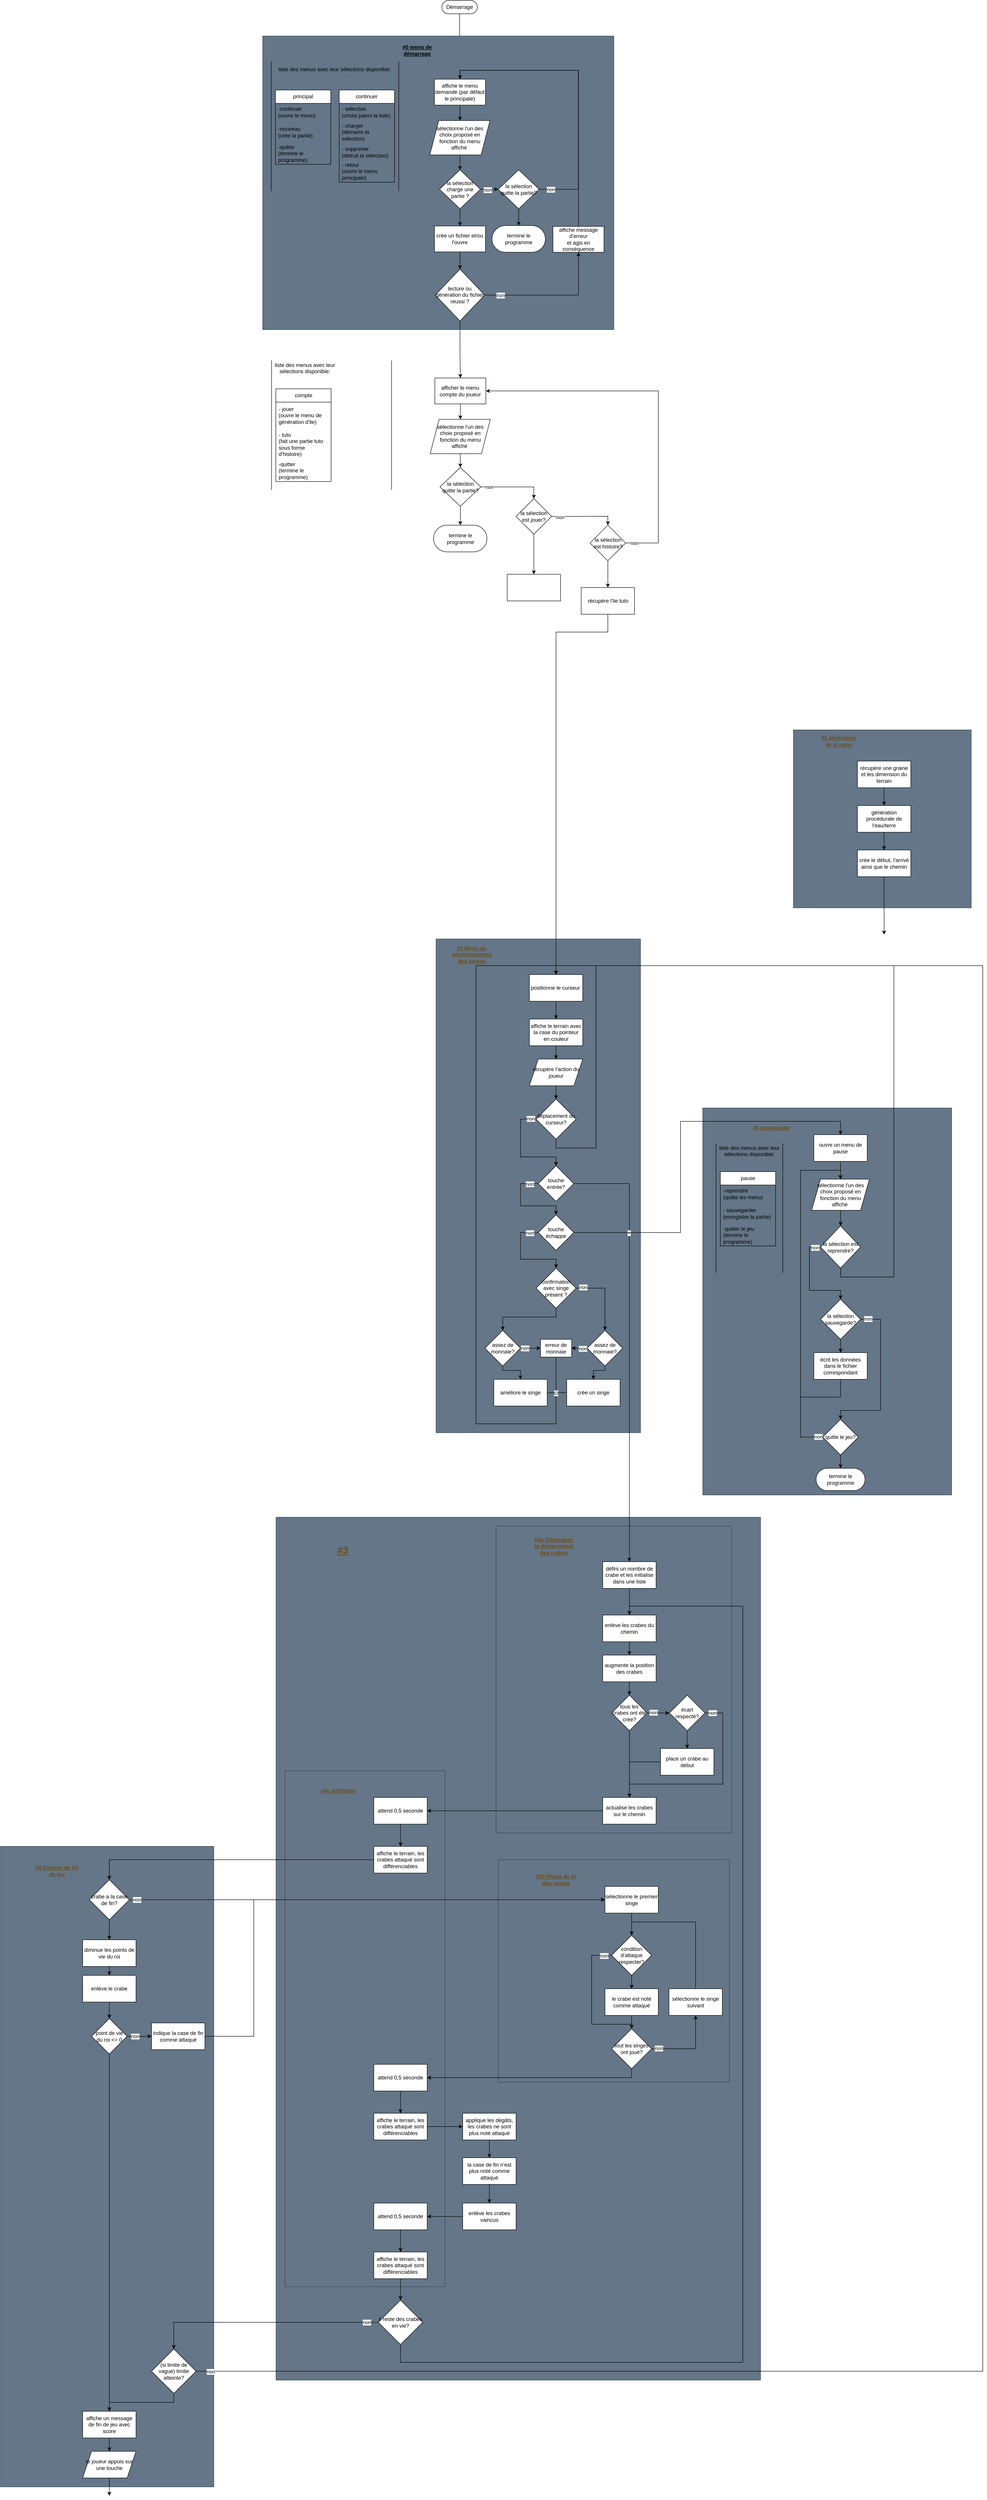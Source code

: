 <mxfile version="26.2.9">
  <diagram name="Page-1" id="RePBKd8PUlrn4f7n3Pg2">
    <mxGraphModel dx="2997" dy="2035" grid="1" gridSize="10" guides="1" tooltips="1" connect="1" arrows="1" fold="1" page="1" pageScale="1" pageWidth="827" pageHeight="1169" math="0" shadow="0">
      <root>
        <mxCell id="0" />
        <mxCell id="1" parent="0" />
        <mxCell id="tkAMl3I_U6TBoEiWDjw0-8" value="Démarrage" style="html=1;dashed=0;whiteSpace=wrap;shape=mxgraph.dfd.start" parent="1" vertex="1">
          <mxGeometry x="-417" y="-1030" width="80" height="30" as="geometry" />
        </mxCell>
        <mxCell id="FYv8A9jytuTznTgGOMHT-58" value="" style="group" parent="1" vertex="1" connectable="0">
          <mxGeometry x="374" y="610" width="400" height="400" as="geometry" />
        </mxCell>
        <mxCell id="FYv8A9jytuTznTgGOMHT-47" value="" style="whiteSpace=wrap;html=1;aspect=fixed;fillColor=#647687;fontColor=#ffffff;strokeColor=#314354;" parent="FYv8A9jytuTznTgGOMHT-58" vertex="1">
          <mxGeometry width="400" height="400" as="geometry" />
        </mxCell>
        <mxCell id="FYv8A9jytuTznTgGOMHT-51" value="&lt;b&gt;&lt;font style=&quot;color: light-dark(rgb(109, 76, 23), rgb(101, 77, 33));&quot;&gt;&lt;u&gt;#1 génération de la carte&lt;/u&gt;&lt;/font&gt;&lt;/b&gt;" style="text;html=1;align=center;verticalAlign=middle;whiteSpace=wrap;rounded=0;" parent="FYv8A9jytuTznTgGOMHT-58" vertex="1">
          <mxGeometry x="59" y="10" width="85" height="30" as="geometry" />
        </mxCell>
        <mxCell id="FYv8A9jytuTznTgGOMHT-52" value="récupère une graine et les dimension du terrain" style="rounded=0;whiteSpace=wrap;html=1;" parent="FYv8A9jytuTznTgGOMHT-58" vertex="1">
          <mxGeometry x="144" y="70" width="120" height="60" as="geometry" />
        </mxCell>
        <mxCell id="FYv8A9jytuTznTgGOMHT-54" value="génération procédurale de l&#39;eau/terre" style="whiteSpace=wrap;html=1;rounded=0;" parent="FYv8A9jytuTznTgGOMHT-58" vertex="1">
          <mxGeometry x="144" y="170" width="120" height="60" as="geometry" />
        </mxCell>
        <mxCell id="FYv8A9jytuTznTgGOMHT-62" style="edgeStyle=orthogonalEdgeStyle;rounded=0;orthogonalLoop=1;jettySize=auto;html=1;exitX=0.5;exitY=1;exitDx=0;exitDy=0;" parent="FYv8A9jytuTznTgGOMHT-58" source="FYv8A9jytuTznTgGOMHT-56" edge="1">
          <mxGeometry relative="1" as="geometry">
            <mxPoint x="204" y="460" as="targetPoint" />
          </mxGeometry>
        </mxCell>
        <mxCell id="FYv8A9jytuTznTgGOMHT-56" value="crée le début, l&#39;arrivé ainsi que le chemin" style="whiteSpace=wrap;html=1;rounded=0;" parent="FYv8A9jytuTznTgGOMHT-58" vertex="1">
          <mxGeometry x="144" y="270" width="120" height="60" as="geometry" />
        </mxCell>
        <mxCell id="FYv8A9jytuTznTgGOMHT-55" value="" style="edgeStyle=orthogonalEdgeStyle;rounded=0;orthogonalLoop=1;jettySize=auto;html=1;" parent="FYv8A9jytuTznTgGOMHT-58" source="FYv8A9jytuTznTgGOMHT-52" target="FYv8A9jytuTznTgGOMHT-54" edge="1">
          <mxGeometry relative="1" as="geometry" />
        </mxCell>
        <mxCell id="FYv8A9jytuTznTgGOMHT-57" value="" style="edgeStyle=orthogonalEdgeStyle;rounded=0;orthogonalLoop=1;jettySize=auto;html=1;" parent="FYv8A9jytuTznTgGOMHT-58" source="FYv8A9jytuTznTgGOMHT-54" target="FYv8A9jytuTznTgGOMHT-56" edge="1">
          <mxGeometry relative="1" as="geometry" />
        </mxCell>
        <mxCell id="FYv8A9jytuTznTgGOMHT-50" style="edgeStyle=orthogonalEdgeStyle;rounded=0;orthogonalLoop=1;jettySize=auto;html=1;entryX=0.5;entryY=0;entryDx=0;entryDy=0;" parent="1" source="tkAMl3I_U6TBoEiWDjw0-8" target="FYv8A9jytuTznTgGOMHT-3" edge="1">
          <mxGeometry relative="1" as="geometry" />
        </mxCell>
        <mxCell id="CY9E6Jo8FILQ7Pt6OAqS-133" value="" style="rounded=0;whiteSpace=wrap;html=1;fillColor=light-dark(#647687,#73818F);fontColor=#ffffff;strokeColor=#314354;gradientColor=none;gradientDirection=north;fillStyle=auto;" parent="1" vertex="1">
          <mxGeometry x="-790" y="2380" width="1090" height="1940" as="geometry" />
        </mxCell>
        <mxCell id="CY9E6Jo8FILQ7Pt6OAqS-111" value="" style="group" parent="1" vertex="1" connectable="0">
          <mxGeometry x="-295" y="2400" width="530" height="690" as="geometry" />
        </mxCell>
        <mxCell id="CY9E6Jo8FILQ7Pt6OAqS-134" value="" style="group" parent="CY9E6Jo8FILQ7Pt6OAqS-111" vertex="1" connectable="0">
          <mxGeometry width="530" height="690" as="geometry" />
        </mxCell>
        <mxCell id="CY9E6Jo8FILQ7Pt6OAqS-24" value="" style="rounded=0;whiteSpace=wrap;html=1;fillColor=#647687;fontColor=#ffffff;strokeColor=#314354;" parent="CY9E6Jo8FILQ7Pt6OAqS-134" vertex="1">
          <mxGeometry width="530" height="690" as="geometry" />
        </mxCell>
        <mxCell id="CY9E6Jo8FILQ7Pt6OAqS-46" value="&lt;b&gt;&lt;font style=&quot;color: light-dark(rgb(109, 76, 23), rgb(101, 77, 33));&quot;&gt;&lt;u&gt;#3a Génération et déplacement des crabes&lt;/u&gt;&lt;/font&gt;&lt;/b&gt;" style="text;html=1;align=center;verticalAlign=middle;whiteSpace=wrap;rounded=0;" parent="CY9E6Jo8FILQ7Pt6OAqS-134" vertex="1">
          <mxGeometry x="80" y="30" width="100" height="30" as="geometry" />
        </mxCell>
        <mxCell id="CY9E6Jo8FILQ7Pt6OAqS-47" value="défini un nombre de crabe et les initialise dans une liste" style="rounded=0;whiteSpace=wrap;html=1;" parent="CY9E6Jo8FILQ7Pt6OAqS-134" vertex="1">
          <mxGeometry x="240" y="80" width="120" height="60" as="geometry" />
        </mxCell>
        <mxCell id="CY9E6Jo8FILQ7Pt6OAqS-51" value="écart respecté?" style="rhombus;whiteSpace=wrap;html=1;rounded=0;" parent="CY9E6Jo8FILQ7Pt6OAqS-134" vertex="1">
          <mxGeometry x="390" y="380" width="80" height="80" as="geometry" />
        </mxCell>
        <mxCell id="CY9E6Jo8FILQ7Pt6OAqS-53" value="place un crabe au début" style="whiteSpace=wrap;html=1;rounded=0;" parent="CY9E6Jo8FILQ7Pt6OAqS-134" vertex="1">
          <mxGeometry x="370" y="500" width="120" height="60" as="geometry" />
        </mxCell>
        <mxCell id="CY9E6Jo8FILQ7Pt6OAqS-88" value="augmente la position des crabes" style="rounded=0;whiteSpace=wrap;html=1;" parent="CY9E6Jo8FILQ7Pt6OAqS-134" vertex="1">
          <mxGeometry x="240" y="290" width="120" height="60" as="geometry" />
        </mxCell>
        <mxCell id="CY9E6Jo8FILQ7Pt6OAqS-92" value="tous les crabes ont été crée?" style="rhombus;whiteSpace=wrap;html=1;rounded=0;" parent="CY9E6Jo8FILQ7Pt6OAqS-134" vertex="1">
          <mxGeometry x="260" y="380" width="80" height="80" as="geometry" />
        </mxCell>
        <mxCell id="CY9E6Jo8FILQ7Pt6OAqS-100" value="enlève les crabes du chemin" style="rounded=0;whiteSpace=wrap;html=1;" parent="CY9E6Jo8FILQ7Pt6OAqS-134" vertex="1">
          <mxGeometry x="240" y="200" width="120" height="60" as="geometry" />
        </mxCell>
        <mxCell id="CY9E6Jo8FILQ7Pt6OAqS-104" value="actualise les crabes sur le chemin" style="rounded=0;whiteSpace=wrap;html=1;" parent="CY9E6Jo8FILQ7Pt6OAqS-134" vertex="1">
          <mxGeometry x="240" y="610" width="120" height="60" as="geometry" />
        </mxCell>
        <mxCell id="CY9E6Jo8FILQ7Pt6OAqS-54" value="" style="edgeStyle=orthogonalEdgeStyle;rounded=0;orthogonalLoop=1;jettySize=auto;html=1;" parent="CY9E6Jo8FILQ7Pt6OAqS-134" source="CY9E6Jo8FILQ7Pt6OAqS-51" target="CY9E6Jo8FILQ7Pt6OAqS-53" edge="1">
          <mxGeometry relative="1" as="geometry" />
        </mxCell>
        <mxCell id="CY9E6Jo8FILQ7Pt6OAqS-95" style="edgeStyle=orthogonalEdgeStyle;rounded=0;orthogonalLoop=1;jettySize=auto;html=1;entryX=0;entryY=0.5;entryDx=0;entryDy=0;" parent="CY9E6Jo8FILQ7Pt6OAqS-134" source="CY9E6Jo8FILQ7Pt6OAqS-92" target="CY9E6Jo8FILQ7Pt6OAqS-51" edge="1">
          <mxGeometry relative="1" as="geometry" />
        </mxCell>
        <mxCell id="CY9E6Jo8FILQ7Pt6OAqS-97" value="non" style="edgeLabel;html=1;align=center;verticalAlign=middle;resizable=0;points=[];" parent="CY9E6Jo8FILQ7Pt6OAqS-95" vertex="1" connectable="0">
          <mxGeometry x="-0.462" y="1" relative="1" as="geometry">
            <mxPoint as="offset" />
          </mxGeometry>
        </mxCell>
        <mxCell id="CY9E6Jo8FILQ7Pt6OAqS-103" value="" style="edgeStyle=orthogonalEdgeStyle;rounded=0;orthogonalLoop=1;jettySize=auto;html=1;entryX=0.5;entryY=0;entryDx=0;entryDy=0;" parent="CY9E6Jo8FILQ7Pt6OAqS-134" source="CY9E6Jo8FILQ7Pt6OAqS-88" target="CY9E6Jo8FILQ7Pt6OAqS-92" edge="1">
          <mxGeometry relative="1" as="geometry">
            <mxPoint x="300" y="300" as="sourcePoint" />
            <mxPoint x="300" y="350" as="targetPoint" />
          </mxGeometry>
        </mxCell>
        <mxCell id="CY9E6Jo8FILQ7Pt6OAqS-101" value="" style="edgeStyle=orthogonalEdgeStyle;rounded=0;orthogonalLoop=1;jettySize=auto;html=1;" parent="CY9E6Jo8FILQ7Pt6OAqS-134" source="CY9E6Jo8FILQ7Pt6OAqS-47" target="CY9E6Jo8FILQ7Pt6OAqS-100" edge="1">
          <mxGeometry relative="1" as="geometry">
            <mxPoint x="300" y="140" as="sourcePoint" />
            <mxPoint x="300" y="230" as="targetPoint" />
          </mxGeometry>
        </mxCell>
        <mxCell id="CY9E6Jo8FILQ7Pt6OAqS-89" value="" style="edgeStyle=orthogonalEdgeStyle;rounded=0;orthogonalLoop=1;jettySize=auto;html=1;" parent="CY9E6Jo8FILQ7Pt6OAqS-134" source="CY9E6Jo8FILQ7Pt6OAqS-100" target="CY9E6Jo8FILQ7Pt6OAqS-88" edge="1">
          <mxGeometry relative="1" as="geometry">
            <mxPoint x="300" y="140" as="sourcePoint" />
            <mxPoint x="300" y="180" as="targetPoint" />
          </mxGeometry>
        </mxCell>
        <mxCell id="CY9E6Jo8FILQ7Pt6OAqS-57" style="edgeStyle=orthogonalEdgeStyle;rounded=0;orthogonalLoop=1;jettySize=auto;html=1;entryX=0.5;entryY=0;entryDx=0;entryDy=0;exitX=1;exitY=0.5;exitDx=0;exitDy=0;" parent="CY9E6Jo8FILQ7Pt6OAqS-134" source="CY9E6Jo8FILQ7Pt6OAqS-51" target="CY9E6Jo8FILQ7Pt6OAqS-104" edge="1">
          <mxGeometry relative="1" as="geometry">
            <mxPoint x="300" y="610" as="targetPoint" />
            <Array as="points">
              <mxPoint x="510.02" y="420" />
              <mxPoint x="510.02" y="580" />
              <mxPoint x="300.02" y="580" />
            </Array>
          </mxGeometry>
        </mxCell>
        <mxCell id="CY9E6Jo8FILQ7Pt6OAqS-58" value="non" style="edgeLabel;html=1;align=center;verticalAlign=middle;resizable=0;points=[];" parent="CY9E6Jo8FILQ7Pt6OAqS-57" vertex="1" connectable="0">
          <mxGeometry x="-0.923" relative="1" as="geometry">
            <mxPoint as="offset" />
          </mxGeometry>
        </mxCell>
        <mxCell id="CY9E6Jo8FILQ7Pt6OAqS-94" style="edgeStyle=orthogonalEdgeStyle;rounded=0;orthogonalLoop=1;jettySize=auto;html=1;entryX=0.5;entryY=0;entryDx=0;entryDy=0;" parent="CY9E6Jo8FILQ7Pt6OAqS-134" source="CY9E6Jo8FILQ7Pt6OAqS-92" target="CY9E6Jo8FILQ7Pt6OAqS-104" edge="1">
          <mxGeometry relative="1" as="geometry">
            <mxPoint x="300" y="610" as="targetPoint" />
          </mxGeometry>
        </mxCell>
        <mxCell id="CY9E6Jo8FILQ7Pt6OAqS-98" style="edgeStyle=orthogonalEdgeStyle;rounded=0;orthogonalLoop=1;jettySize=auto;html=1;entryX=0.5;entryY=0;entryDx=0;entryDy=0;" parent="CY9E6Jo8FILQ7Pt6OAqS-134" source="CY9E6Jo8FILQ7Pt6OAqS-53" target="CY9E6Jo8FILQ7Pt6OAqS-104" edge="1">
          <mxGeometry relative="1" as="geometry">
            <mxPoint x="300" y="610" as="targetPoint" />
          </mxGeometry>
        </mxCell>
        <mxCell id="CY9E6Jo8FILQ7Pt6OAqS-126" value="" style="edgeStyle=orthogonalEdgeStyle;rounded=0;orthogonalLoop=1;jettySize=auto;html=1;" parent="1" source="CY9E6Jo8FILQ7Pt6OAqS-173" target="CY9E6Jo8FILQ7Pt6OAqS-125" edge="1">
          <mxGeometry relative="1" as="geometry" />
        </mxCell>
        <mxCell id="CY9E6Jo8FILQ7Pt6OAqS-122" value="applique les dégâts, les crabes ne sont plus noté attaqué" style="whiteSpace=wrap;html=1;rounded=0;" parent="1" vertex="1">
          <mxGeometry x="-370" y="3720" width="120" height="60" as="geometry" />
        </mxCell>
        <mxCell id="CY9E6Jo8FILQ7Pt6OAqS-125" value="enlève les crabes vaincus" style="whiteSpace=wrap;html=1;rounded=0;" parent="1" vertex="1">
          <mxGeometry x="-370" y="3922" width="120" height="60" as="geometry" />
        </mxCell>
        <mxCell id="CY9E6Jo8FILQ7Pt6OAqS-135" value="" style="group" parent="1" vertex="1" connectable="0">
          <mxGeometry x="-290" y="3150" width="520" height="500" as="geometry" />
        </mxCell>
        <mxCell id="CY9E6Jo8FILQ7Pt6OAqS-61" value="" style="rounded=0;whiteSpace=wrap;html=1;fillColor=#647687;fontColor=#ffffff;strokeColor=#314354;" parent="CY9E6Jo8FILQ7Pt6OAqS-135" vertex="1">
          <mxGeometry width="520" height="500" as="geometry" />
        </mxCell>
        <mxCell id="CY9E6Jo8FILQ7Pt6OAqS-62" value="&lt;b&gt;&lt;font style=&quot;color: light-dark(rgb(109, 76, 23), rgb(101, 77, 33));&quot;&gt;&lt;u&gt;#3b Phase de tir des singes&lt;/u&gt;&lt;/font&gt;&lt;/b&gt;" style="text;html=1;align=center;verticalAlign=middle;whiteSpace=wrap;rounded=0;" parent="CY9E6Jo8FILQ7Pt6OAqS-135" vertex="1">
          <mxGeometry x="80" y="30" width="100" height="30" as="geometry" />
        </mxCell>
        <mxCell id="CY9E6Jo8FILQ7Pt6OAqS-68" value="condition d&#39;attaque respecter?" style="rhombus;whiteSpace=wrap;html=1;rounded=0;" parent="CY9E6Jo8FILQ7Pt6OAqS-135" vertex="1">
          <mxGeometry x="255" y="170" width="90" height="90" as="geometry" />
        </mxCell>
        <mxCell id="CY9E6Jo8FILQ7Pt6OAqS-70" value="le crabe est noté comme attaqué" style="whiteSpace=wrap;html=1;rounded=0;" parent="CY9E6Jo8FILQ7Pt6OAqS-135" vertex="1">
          <mxGeometry x="240" y="290" width="120" height="60" as="geometry" />
        </mxCell>
        <mxCell id="CY9E6Jo8FILQ7Pt6OAqS-72" value="tout les singes ont joué?" style="rhombus;whiteSpace=wrap;html=1;rounded=0;" parent="CY9E6Jo8FILQ7Pt6OAqS-135" vertex="1">
          <mxGeometry x="255" y="380" width="90" height="90" as="geometry" />
        </mxCell>
        <mxCell id="CY9E6Jo8FILQ7Pt6OAqS-74" value="sélectionne le singe suivant" style="whiteSpace=wrap;html=1;rounded=0;" parent="CY9E6Jo8FILQ7Pt6OAqS-135" vertex="1">
          <mxGeometry x="384" y="290" width="120" height="60" as="geometry" />
        </mxCell>
        <mxCell id="CY9E6Jo8FILQ7Pt6OAqS-76" value="sélectionne le premier singe" style="rounded=0;whiteSpace=wrap;html=1;" parent="CY9E6Jo8FILQ7Pt6OAqS-135" vertex="1">
          <mxGeometry x="240" y="60" width="120" height="60" as="geometry" />
        </mxCell>
        <mxCell id="CY9E6Jo8FILQ7Pt6OAqS-65" value="" style="edgeStyle=orthogonalEdgeStyle;rounded=0;orthogonalLoop=1;jettySize=auto;html=1;entryX=0.5;entryY=0;entryDx=0;entryDy=0;" parent="CY9E6Jo8FILQ7Pt6OAqS-135" source="CY9E6Jo8FILQ7Pt6OAqS-68" target="CY9E6Jo8FILQ7Pt6OAqS-70" edge="1">
          <mxGeometry relative="1" as="geometry" />
        </mxCell>
        <mxCell id="CY9E6Jo8FILQ7Pt6OAqS-73" value="" style="edgeStyle=orthogonalEdgeStyle;rounded=0;orthogonalLoop=1;jettySize=auto;html=1;" parent="CY9E6Jo8FILQ7Pt6OAqS-135" source="CY9E6Jo8FILQ7Pt6OAqS-70" target="CY9E6Jo8FILQ7Pt6OAqS-72" edge="1">
          <mxGeometry relative="1" as="geometry" />
        </mxCell>
        <mxCell id="CY9E6Jo8FILQ7Pt6OAqS-80" style="edgeStyle=orthogonalEdgeStyle;rounded=0;orthogonalLoop=1;jettySize=auto;html=1;entryX=0.5;entryY=0;entryDx=0;entryDy=0;" parent="CY9E6Jo8FILQ7Pt6OAqS-135" source="CY9E6Jo8FILQ7Pt6OAqS-68" target="CY9E6Jo8FILQ7Pt6OAqS-72" edge="1">
          <mxGeometry relative="1" as="geometry">
            <Array as="points">
              <mxPoint x="210" y="215" />
              <mxPoint x="210" y="370" />
              <mxPoint x="300" y="370" />
            </Array>
          </mxGeometry>
        </mxCell>
        <mxCell id="CY9E6Jo8FILQ7Pt6OAqS-132" value="non" style="edgeLabel;html=1;align=center;verticalAlign=middle;resizable=0;points=[];" parent="CY9E6Jo8FILQ7Pt6OAqS-80" vertex="1" connectable="0">
          <mxGeometry x="-0.883" y="1" relative="1" as="geometry">
            <mxPoint as="offset" />
          </mxGeometry>
        </mxCell>
        <mxCell id="CY9E6Jo8FILQ7Pt6OAqS-75" value="" style="edgeStyle=orthogonalEdgeStyle;rounded=0;orthogonalLoop=1;jettySize=auto;html=1;" parent="CY9E6Jo8FILQ7Pt6OAqS-135" source="CY9E6Jo8FILQ7Pt6OAqS-72" target="CY9E6Jo8FILQ7Pt6OAqS-74" edge="1">
          <mxGeometry relative="1" as="geometry" />
        </mxCell>
        <mxCell id="CY9E6Jo8FILQ7Pt6OAqS-83" value="non" style="edgeLabel;html=1;align=center;verticalAlign=middle;resizable=0;points=[];" parent="CY9E6Jo8FILQ7Pt6OAqS-75" vertex="1" connectable="0">
          <mxGeometry x="-0.818" y="1" relative="1" as="geometry">
            <mxPoint as="offset" />
          </mxGeometry>
        </mxCell>
        <mxCell id="CY9E6Jo8FILQ7Pt6OAqS-78" style="edgeStyle=orthogonalEdgeStyle;rounded=0;orthogonalLoop=1;jettySize=auto;html=1;entryX=0.5;entryY=0;entryDx=0;entryDy=0;exitX=0.5;exitY=0;exitDx=0;exitDy=0;" parent="CY9E6Jo8FILQ7Pt6OAqS-135" source="CY9E6Jo8FILQ7Pt6OAqS-74" target="CY9E6Jo8FILQ7Pt6OAqS-68" edge="1">
          <mxGeometry relative="1" as="geometry">
            <Array as="points">
              <mxPoint x="444" y="140" />
              <mxPoint x="300" y="140" />
            </Array>
          </mxGeometry>
        </mxCell>
        <mxCell id="CY9E6Jo8FILQ7Pt6OAqS-77" style="edgeStyle=orthogonalEdgeStyle;rounded=0;orthogonalLoop=1;jettySize=auto;html=1;entryX=0.5;entryY=0;entryDx=0;entryDy=0;" parent="CY9E6Jo8FILQ7Pt6OAqS-135" source="CY9E6Jo8FILQ7Pt6OAqS-76" target="CY9E6Jo8FILQ7Pt6OAqS-68" edge="1">
          <mxGeometry relative="1" as="geometry" />
        </mxCell>
        <mxCell id="CY9E6Jo8FILQ7Pt6OAqS-137" value="&lt;b&gt;&lt;font style=&quot;color: light-dark(rgb(109, 76, 23), rgb(101, 77, 33)); font-size: 22px;&quot;&gt;&lt;u style=&quot;&quot;&gt;#3&lt;/u&gt;&lt;/font&gt;&lt;/b&gt;" style="text;html=1;align=center;verticalAlign=middle;whiteSpace=wrap;rounded=0;" parent="1" vertex="1">
          <mxGeometry x="-690" y="2440" width="100" height="30" as="geometry" />
        </mxCell>
        <mxCell id="CY9E6Jo8FILQ7Pt6OAqS-174" value="" style="edgeStyle=orthogonalEdgeStyle;rounded=0;orthogonalLoop=1;jettySize=auto;html=1;" parent="1" source="CY9E6Jo8FILQ7Pt6OAqS-122" target="CY9E6Jo8FILQ7Pt6OAqS-173" edge="1">
          <mxGeometry relative="1" as="geometry">
            <mxPoint x="-310" y="3780" as="sourcePoint" />
            <mxPoint x="-310" y="3922" as="targetPoint" />
          </mxGeometry>
        </mxCell>
        <mxCell id="CY9E6Jo8FILQ7Pt6OAqS-173" value="la case de fin n&#39;est plus noté comme attaqué" style="rounded=0;whiteSpace=wrap;html=1;" parent="1" vertex="1">
          <mxGeometry x="-370" y="3820" width="120" height="60" as="geometry" />
        </mxCell>
        <mxCell id="CY9E6Jo8FILQ7Pt6OAqS-184" value="" style="group" parent="1" vertex="1" connectable="0">
          <mxGeometry x="-770" y="2950" width="360" height="1160" as="geometry" />
        </mxCell>
        <mxCell id="CY9E6Jo8FILQ7Pt6OAqS-109" value="" style="rounded=0;whiteSpace=wrap;html=1;fillColor=#647687;fontColor=#ffffff;strokeColor=#314354;" parent="CY9E6Jo8FILQ7Pt6OAqS-184" vertex="1">
          <mxGeometry width="360" height="1160" as="geometry" />
        </mxCell>
        <mxCell id="CY9E6Jo8FILQ7Pt6OAqS-110" value="&lt;b&gt;&lt;font style=&quot;color: light-dark(rgb(109, 76, 23), rgb(101, 77, 33));&quot;&gt;&lt;u&gt;#3c Affichage&lt;/u&gt;&lt;/font&gt;&lt;/b&gt;" style="text;html=1;align=center;verticalAlign=middle;whiteSpace=wrap;rounded=0;" parent="CY9E6Jo8FILQ7Pt6OAqS-184" vertex="1">
          <mxGeometry x="70" y="30" width="100" height="30" as="geometry" />
        </mxCell>
        <mxCell id="CY9E6Jo8FILQ7Pt6OAqS-108" value="affiche le terrain, les crabes attaqué sont différenciables" style="whiteSpace=wrap;html=1;rounded=0;" parent="CY9E6Jo8FILQ7Pt6OAqS-184" vertex="1">
          <mxGeometry x="200" y="170" width="120" height="60" as="geometry" />
        </mxCell>
        <mxCell id="CY9E6Jo8FILQ7Pt6OAqS-115" value="attend 0,5 seconde" style="whiteSpace=wrap;html=1;rounded=0;" parent="CY9E6Jo8FILQ7Pt6OAqS-184" vertex="1">
          <mxGeometry x="200" y="60" width="120" height="60" as="geometry" />
        </mxCell>
        <mxCell id="CY9E6Jo8FILQ7Pt6OAqS-118" value="attend 0,5 seconde" style="rounded=0;whiteSpace=wrap;html=1;" parent="CY9E6Jo8FILQ7Pt6OAqS-184" vertex="1">
          <mxGeometry x="200" y="660" width="120" height="60" as="geometry" />
        </mxCell>
        <mxCell id="CY9E6Jo8FILQ7Pt6OAqS-119" value="affiche le terrain, les crabes attaqué sont différenciables" style="whiteSpace=wrap;html=1;rounded=0;" parent="CY9E6Jo8FILQ7Pt6OAqS-184" vertex="1">
          <mxGeometry x="200" y="770" width="120" height="60" as="geometry" />
        </mxCell>
        <mxCell id="CY9E6Jo8FILQ7Pt6OAqS-127" value="attend 0,5 seconde" style="rounded=0;whiteSpace=wrap;html=1;" parent="CY9E6Jo8FILQ7Pt6OAqS-184" vertex="1">
          <mxGeometry x="200" y="972" width="120" height="60" as="geometry" />
        </mxCell>
        <mxCell id="CY9E6Jo8FILQ7Pt6OAqS-128" value="affiche le terrain, les crabes attaqué sont différenciables" style="whiteSpace=wrap;html=1;rounded=0;" parent="CY9E6Jo8FILQ7Pt6OAqS-184" vertex="1">
          <mxGeometry x="200" y="1082" width="120" height="60" as="geometry" />
        </mxCell>
        <mxCell id="CY9E6Jo8FILQ7Pt6OAqS-117" style="edgeStyle=orthogonalEdgeStyle;rounded=0;orthogonalLoop=1;jettySize=auto;html=1;entryX=0.5;entryY=0;entryDx=0;entryDy=0;" parent="CY9E6Jo8FILQ7Pt6OAqS-184" source="CY9E6Jo8FILQ7Pt6OAqS-115" target="CY9E6Jo8FILQ7Pt6OAqS-108" edge="1">
          <mxGeometry relative="1" as="geometry" />
        </mxCell>
        <mxCell id="CY9E6Jo8FILQ7Pt6OAqS-120" style="edgeStyle=orthogonalEdgeStyle;rounded=0;orthogonalLoop=1;jettySize=auto;html=1;entryX=0.5;entryY=0;entryDx=0;entryDy=0;" parent="CY9E6Jo8FILQ7Pt6OAqS-184" source="CY9E6Jo8FILQ7Pt6OAqS-118" target="CY9E6Jo8FILQ7Pt6OAqS-119" edge="1">
          <mxGeometry relative="1" as="geometry" />
        </mxCell>
        <mxCell id="CY9E6Jo8FILQ7Pt6OAqS-129" style="edgeStyle=orthogonalEdgeStyle;rounded=0;orthogonalLoop=1;jettySize=auto;html=1;entryX=0.5;entryY=0;entryDx=0;entryDy=0;" parent="CY9E6Jo8FILQ7Pt6OAqS-184" source="CY9E6Jo8FILQ7Pt6OAqS-127" target="CY9E6Jo8FILQ7Pt6OAqS-128" edge="1">
          <mxGeometry relative="1" as="geometry" />
        </mxCell>
        <mxCell id="CY9E6Jo8FILQ7Pt6OAqS-116" style="edgeStyle=orthogonalEdgeStyle;rounded=0;orthogonalLoop=1;jettySize=auto;html=1;entryX=1;entryY=0.5;entryDx=0;entryDy=0;" parent="1" source="CY9E6Jo8FILQ7Pt6OAqS-104" target="CY9E6Jo8FILQ7Pt6OAqS-115" edge="1">
          <mxGeometry relative="1" as="geometry" />
        </mxCell>
        <mxCell id="CY9E6Jo8FILQ7Pt6OAqS-123" value="" style="edgeStyle=orthogonalEdgeStyle;rounded=0;orthogonalLoop=1;jettySize=auto;html=1;" parent="1" source="CY9E6Jo8FILQ7Pt6OAqS-119" target="CY9E6Jo8FILQ7Pt6OAqS-122" edge="1">
          <mxGeometry relative="1" as="geometry" />
        </mxCell>
        <mxCell id="CY9E6Jo8FILQ7Pt6OAqS-130" style="edgeStyle=orthogonalEdgeStyle;rounded=0;orthogonalLoop=1;jettySize=auto;html=1;entryX=1;entryY=0.5;entryDx=0;entryDy=0;" parent="1" source="CY9E6Jo8FILQ7Pt6OAqS-125" target="CY9E6Jo8FILQ7Pt6OAqS-127" edge="1">
          <mxGeometry relative="1" as="geometry" />
        </mxCell>
        <mxCell id="CY9E6Jo8FILQ7Pt6OAqS-106" value="" style="edgeStyle=orthogonalEdgeStyle;rounded=0;orthogonalLoop=1;jettySize=auto;html=1;exitX=0.5;exitY=1;exitDx=0;exitDy=0;entryX=1;entryY=0.5;entryDx=0;entryDy=0;" parent="1" source="CY9E6Jo8FILQ7Pt6OAqS-72" target="CY9E6Jo8FILQ7Pt6OAqS-118" edge="1">
          <mxGeometry relative="1" as="geometry">
            <mxPoint x="561" y="3820" as="targetPoint" />
          </mxGeometry>
        </mxCell>
        <mxCell id="CY9E6Jo8FILQ7Pt6OAqS-190" style="edgeStyle=orthogonalEdgeStyle;rounded=0;orthogonalLoop=1;jettySize=auto;html=1;entryX=0.5;entryY=0;entryDx=0;entryDy=0;exitX=0.5;exitY=1;exitDx=0;exitDy=0;" parent="1" source="CY9E6Jo8FILQ7Pt6OAqS-188" target="CY9E6Jo8FILQ7Pt6OAqS-100" edge="1">
          <mxGeometry relative="1" as="geometry">
            <Array as="points">
              <mxPoint x="-510" y="4280" />
              <mxPoint x="260" y="4280" />
              <mxPoint x="260" y="2580" />
              <mxPoint x="5" y="2580" />
            </Array>
          </mxGeometry>
        </mxCell>
        <mxCell id="CY9E6Jo8FILQ7Pt6OAqS-188" value="il reste des crabes en vie?" style="rhombus;whiteSpace=wrap;html=1;" parent="1" vertex="1">
          <mxGeometry x="-560" y="4140" width="100" height="100" as="geometry" />
        </mxCell>
        <mxCell id="CY9E6Jo8FILQ7Pt6OAqS-189" style="edgeStyle=orthogonalEdgeStyle;rounded=0;orthogonalLoop=1;jettySize=auto;html=1;" parent="1" source="CY9E6Jo8FILQ7Pt6OAqS-128" target="CY9E6Jo8FILQ7Pt6OAqS-188" edge="1">
          <mxGeometry relative="1" as="geometry" />
        </mxCell>
        <mxCell id="CY9E6Jo8FILQ7Pt6OAqS-213" value="" style="group" parent="1" vertex="1" connectable="0">
          <mxGeometry x="-1410" y="3120" width="480" height="1440" as="geometry" />
        </mxCell>
        <mxCell id="CY9E6Jo8FILQ7Pt6OAqS-138" value="" style="rounded=0;whiteSpace=wrap;html=1;fillColor=#647687;fontColor=#ffffff;strokeColor=#314354;" parent="CY9E6Jo8FILQ7Pt6OAqS-213" vertex="1">
          <mxGeometry width="480" height="1440" as="geometry" />
        </mxCell>
        <mxCell id="CY9E6Jo8FILQ7Pt6OAqS-152" value="&lt;b&gt;&lt;font style=&quot;color: light-dark(rgb(109, 76, 23), rgb(101, 77, 33));&quot;&gt;&lt;u&gt;#4 Gestion de fin de jeu&lt;/u&gt;&lt;/font&gt;&lt;/b&gt;" style="text;html=1;align=center;verticalAlign=middle;whiteSpace=wrap;rounded=0;" parent="CY9E6Jo8FILQ7Pt6OAqS-213" vertex="1">
          <mxGeometry x="77" y="40" width="100" height="30" as="geometry" />
        </mxCell>
        <mxCell id="CY9E6Jo8FILQ7Pt6OAqS-160" value="" style="edgeStyle=orthogonalEdgeStyle;rounded=0;orthogonalLoop=1;jettySize=auto;html=1;" parent="CY9E6Jo8FILQ7Pt6OAqS-213" source="CY9E6Jo8FILQ7Pt6OAqS-154" target="CY9E6Jo8FILQ7Pt6OAqS-159" edge="1">
          <mxGeometry relative="1" as="geometry" />
        </mxCell>
        <mxCell id="CY9E6Jo8FILQ7Pt6OAqS-154" value="crabe a la case de fin?" style="rhombus;whiteSpace=wrap;html=1;rounded=0;" parent="CY9E6Jo8FILQ7Pt6OAqS-213" vertex="1">
          <mxGeometry x="200" y="75" width="90" height="90" as="geometry" />
        </mxCell>
        <mxCell id="CY9E6Jo8FILQ7Pt6OAqS-165" value="" style="edgeStyle=orthogonalEdgeStyle;rounded=0;orthogonalLoop=1;jettySize=auto;html=1;" parent="CY9E6Jo8FILQ7Pt6OAqS-213" source="CY9E6Jo8FILQ7Pt6OAqS-159" target="CY9E6Jo8FILQ7Pt6OAqS-164" edge="1">
          <mxGeometry relative="1" as="geometry" />
        </mxCell>
        <mxCell id="CY9E6Jo8FILQ7Pt6OAqS-159" value="diminue les points de vie du roi" style="whiteSpace=wrap;html=1;rounded=0;" parent="CY9E6Jo8FILQ7Pt6OAqS-213" vertex="1">
          <mxGeometry x="185" y="210" width="120" height="60" as="geometry" />
        </mxCell>
        <mxCell id="CY9E6Jo8FILQ7Pt6OAqS-167" value="" style="edgeStyle=orthogonalEdgeStyle;rounded=0;orthogonalLoop=1;jettySize=auto;html=1;" parent="CY9E6Jo8FILQ7Pt6OAqS-213" source="CY9E6Jo8FILQ7Pt6OAqS-164" target="CY9E6Jo8FILQ7Pt6OAqS-166" edge="1">
          <mxGeometry relative="1" as="geometry" />
        </mxCell>
        <mxCell id="CY9E6Jo8FILQ7Pt6OAqS-164" value="enlève le crabe" style="whiteSpace=wrap;html=1;rounded=0;" parent="CY9E6Jo8FILQ7Pt6OAqS-213" vertex="1">
          <mxGeometry x="185" y="290" width="120" height="60" as="geometry" />
        </mxCell>
        <mxCell id="CY9E6Jo8FILQ7Pt6OAqS-170" style="edgeStyle=orthogonalEdgeStyle;rounded=0;orthogonalLoop=1;jettySize=auto;html=1;entryX=0;entryY=0.5;entryDx=0;entryDy=0;" parent="CY9E6Jo8FILQ7Pt6OAqS-213" source="CY9E6Jo8FILQ7Pt6OAqS-166" target="CY9E6Jo8FILQ7Pt6OAqS-169" edge="1">
          <mxGeometry relative="1" as="geometry" />
        </mxCell>
        <mxCell id="CY9E6Jo8FILQ7Pt6OAqS-171" value="non" style="edgeLabel;html=1;align=center;verticalAlign=middle;resizable=0;points=[];" parent="CY9E6Jo8FILQ7Pt6OAqS-170" vertex="1" connectable="0">
          <mxGeometry x="-0.37" relative="1" as="geometry">
            <mxPoint as="offset" />
          </mxGeometry>
        </mxCell>
        <mxCell id="CY9E6Jo8FILQ7Pt6OAqS-176" value="" style="edgeStyle=orthogonalEdgeStyle;rounded=0;orthogonalLoop=1;jettySize=auto;html=1;" parent="CY9E6Jo8FILQ7Pt6OAqS-213" source="CY9E6Jo8FILQ7Pt6OAqS-166" target="CY9E6Jo8FILQ7Pt6OAqS-175" edge="1">
          <mxGeometry relative="1" as="geometry" />
        </mxCell>
        <mxCell id="CY9E6Jo8FILQ7Pt6OAqS-166" value="point de vie du roi &amp;lt;= 0" style="rhombus;whiteSpace=wrap;html=1;rounded=0;" parent="CY9E6Jo8FILQ7Pt6OAqS-213" vertex="1">
          <mxGeometry x="205" y="387" width="80" height="80" as="geometry" />
        </mxCell>
        <mxCell id="CY9E6Jo8FILQ7Pt6OAqS-169" value="indique la case de fin comme attaqué" style="rounded=0;whiteSpace=wrap;html=1;" parent="CY9E6Jo8FILQ7Pt6OAqS-213" vertex="1">
          <mxGeometry x="340" y="397" width="120" height="60" as="geometry" />
        </mxCell>
        <mxCell id="CY9E6Jo8FILQ7Pt6OAqS-179" value="" style="edgeStyle=orthogonalEdgeStyle;rounded=0;orthogonalLoop=1;jettySize=auto;html=1;" parent="CY9E6Jo8FILQ7Pt6OAqS-213" source="CY9E6Jo8FILQ7Pt6OAqS-175" target="CY9E6Jo8FILQ7Pt6OAqS-178" edge="1">
          <mxGeometry relative="1" as="geometry" />
        </mxCell>
        <mxCell id="CY9E6Jo8FILQ7Pt6OAqS-175" value="affiche un message de fin de jeu avec score" style="whiteSpace=wrap;html=1;rounded=0;" parent="CY9E6Jo8FILQ7Pt6OAqS-213" vertex="1">
          <mxGeometry x="185" y="1270" width="120" height="60" as="geometry" />
        </mxCell>
        <mxCell id="CY9E6Jo8FILQ7Pt6OAqS-178" value="le joueur appuis sur une touche" style="shape=parallelogram;perimeter=parallelogramPerimeter;whiteSpace=wrap;html=1;fixedSize=1;rounded=0;" parent="CY9E6Jo8FILQ7Pt6OAqS-213" vertex="1">
          <mxGeometry x="185" y="1360" width="120" height="60" as="geometry" />
        </mxCell>
        <mxCell id="CY9E6Jo8FILQ7Pt6OAqS-211" style="edgeStyle=orthogonalEdgeStyle;rounded=0;orthogonalLoop=1;jettySize=auto;html=1;exitX=0.5;exitY=1;exitDx=0;exitDy=0;entryX=0.5;entryY=0;entryDx=0;entryDy=0;" parent="CY9E6Jo8FILQ7Pt6OAqS-213" source="CY9E6Jo8FILQ7Pt6OAqS-201" target="CY9E6Jo8FILQ7Pt6OAqS-175" edge="1">
          <mxGeometry relative="1" as="geometry" />
        </mxCell>
        <mxCell id="CY9E6Jo8FILQ7Pt6OAqS-201" value="(si limite de vague) limite atteinte?" style="rhombus;whiteSpace=wrap;html=1;" parent="CY9E6Jo8FILQ7Pt6OAqS-213" vertex="1">
          <mxGeometry x="340" y="1130" width="100" height="100" as="geometry" />
        </mxCell>
        <mxCell id="CY9E6Jo8FILQ7Pt6OAqS-181" value="" style="edgeStyle=orthogonalEdgeStyle;rounded=0;orthogonalLoop=1;jettySize=auto;html=1;" parent="1" source="CY9E6Jo8FILQ7Pt6OAqS-178" edge="1">
          <mxGeometry relative="1" as="geometry">
            <mxPoint x="-1165" y="4580" as="targetPoint" />
          </mxGeometry>
        </mxCell>
        <mxCell id="CY9E6Jo8FILQ7Pt6OAqS-155" value="" style="edgeStyle=orthogonalEdgeStyle;rounded=0;orthogonalLoop=1;jettySize=auto;html=1;entryX=0.5;entryY=0;entryDx=0;entryDy=0;" parent="1" source="CY9E6Jo8FILQ7Pt6OAqS-108" target="CY9E6Jo8FILQ7Pt6OAqS-154" edge="1">
          <mxGeometry relative="1" as="geometry" />
        </mxCell>
        <mxCell id="CY9E6Jo8FILQ7Pt6OAqS-172" style="edgeStyle=orthogonalEdgeStyle;rounded=0;orthogonalLoop=1;jettySize=auto;html=1;entryX=0;entryY=0.5;entryDx=0;entryDy=0;" parent="1" source="CY9E6Jo8FILQ7Pt6OAqS-169" target="CY9E6Jo8FILQ7Pt6OAqS-76" edge="1">
          <mxGeometry relative="1" as="geometry">
            <Array as="points">
              <mxPoint x="-840" y="3547" />
              <mxPoint x="-840" y="3240" />
            </Array>
          </mxGeometry>
        </mxCell>
        <mxCell id="CY9E6Jo8FILQ7Pt6OAqS-156" style="edgeStyle=orthogonalEdgeStyle;rounded=0;orthogonalLoop=1;jettySize=auto;html=1;entryX=0;entryY=0.5;entryDx=0;entryDy=0;" parent="1" source="CY9E6Jo8FILQ7Pt6OAqS-154" target="CY9E6Jo8FILQ7Pt6OAqS-76" edge="1">
          <mxGeometry relative="1" as="geometry" />
        </mxCell>
        <mxCell id="CY9E6Jo8FILQ7Pt6OAqS-157" value="non" style="edgeLabel;html=1;align=center;verticalAlign=middle;resizable=0;points=[];" parent="CY9E6Jo8FILQ7Pt6OAqS-156" vertex="1" connectable="0">
          <mxGeometry x="-0.968" relative="1" as="geometry">
            <mxPoint as="offset" />
          </mxGeometry>
        </mxCell>
        <mxCell id="CY9E6Jo8FILQ7Pt6OAqS-202" value="" style="edgeStyle=orthogonalEdgeStyle;rounded=0;orthogonalLoop=1;jettySize=auto;html=1;entryX=0.5;entryY=0;entryDx=0;entryDy=0;" parent="1" source="CY9E6Jo8FILQ7Pt6OAqS-188" target="CY9E6Jo8FILQ7Pt6OAqS-201" edge="1">
          <mxGeometry relative="1" as="geometry">
            <Array as="points">
              <mxPoint x="-1020" y="4190" />
            </Array>
          </mxGeometry>
        </mxCell>
        <mxCell id="CY9E6Jo8FILQ7Pt6OAqS-204" value="non" style="edgeLabel;html=1;align=center;verticalAlign=middle;resizable=0;points=[];" parent="CY9E6Jo8FILQ7Pt6OAqS-202" vertex="1" connectable="0">
          <mxGeometry x="-0.899" relative="1" as="geometry">
            <mxPoint as="offset" />
          </mxGeometry>
        </mxCell>
        <mxCell id="1pSsQwUbUouwDlss8kHH-13" value="" style="group" parent="1" vertex="1" connectable="0">
          <mxGeometry x="-430" y="1080" width="460" height="1110" as="geometry" />
        </mxCell>
        <mxCell id="FYv8A9jytuTznTgGOMHT-59" value="" style="rounded=0;whiteSpace=wrap;html=1;fillColor=#647687;fontColor=#ffffff;strokeColor=#314354;" parent="1pSsQwUbUouwDlss8kHH-13" vertex="1">
          <mxGeometry width="460" height="1110" as="geometry" />
        </mxCell>
        <mxCell id="FYv8A9jytuTznTgGOMHT-60" value="affiche le terrain avec la case du pointeur en couleur" style="rounded=0;whiteSpace=wrap;html=1;" parent="1pSsQwUbUouwDlss8kHH-13" vertex="1">
          <mxGeometry x="210" y="180" width="120" height="60" as="geometry" />
        </mxCell>
        <mxCell id="FYv8A9jytuTznTgGOMHT-72" value="&lt;b&gt;&lt;font style=&quot;color: light-dark(rgb(109, 76, 23), rgb(101, 77, 33));&quot;&gt;&lt;u&gt;#2 Menu du positionnement des singes&lt;/u&gt;&lt;/font&gt;&lt;/b&gt;" style="text;html=1;align=center;verticalAlign=middle;whiteSpace=wrap;rounded=0;" parent="1pSsQwUbUouwDlss8kHH-13" vertex="1">
          <mxGeometry x="30" y="20" width="100" height="30" as="geometry" />
        </mxCell>
        <mxCell id="FYv8A9jytuTznTgGOMHT-73" value="positionne le curseur&amp;nbsp;" style="rounded=0;whiteSpace=wrap;html=1;" parent="1pSsQwUbUouwDlss8kHH-13" vertex="1">
          <mxGeometry x="210" y="80" width="120" height="60" as="geometry" />
        </mxCell>
        <mxCell id="FYv8A9jytuTznTgGOMHT-77" value="récupère l&#39;action du joueur" style="shape=parallelogram;perimeter=parallelogramPerimeter;whiteSpace=wrap;html=1;fixedSize=1;" parent="1pSsQwUbUouwDlss8kHH-13" vertex="1">
          <mxGeometry x="210" y="270" width="120" height="60" as="geometry" />
        </mxCell>
        <mxCell id="FYv8A9jytuTznTgGOMHT-79" value="déplacement du curseur?" style="rhombus;whiteSpace=wrap;html=1;" parent="1pSsQwUbUouwDlss8kHH-13" vertex="1">
          <mxGeometry x="225" y="360" width="90" height="90" as="geometry" />
        </mxCell>
        <mxCell id="CY9E6Jo8FILQ7Pt6OAqS-221" style="edgeStyle=orthogonalEdgeStyle;rounded=0;orthogonalLoop=1;jettySize=auto;html=1;exitX=1;exitY=0.5;exitDx=0;exitDy=0;entryX=0.5;entryY=0;entryDx=0;entryDy=0;" parent="1pSsQwUbUouwDlss8kHH-13" source="FYv8A9jytuTznTgGOMHT-83" target="CY9E6Jo8FILQ7Pt6OAqS-214" edge="1">
          <mxGeometry relative="1" as="geometry" />
        </mxCell>
        <mxCell id="CY9E6Jo8FILQ7Pt6OAqS-222" value="non" style="edgeLabel;html=1;align=center;verticalAlign=middle;resizable=0;points=[];" parent="CY9E6Jo8FILQ7Pt6OAqS-221" vertex="1" connectable="0">
          <mxGeometry x="-0.804" y="2" relative="1" as="geometry">
            <mxPoint as="offset" />
          </mxGeometry>
        </mxCell>
        <mxCell id="FYv8A9jytuTznTgGOMHT-83" value="confirmation avec singe présent ?" style="rhombus;whiteSpace=wrap;html=1;" parent="1pSsQwUbUouwDlss8kHH-13" vertex="1">
          <mxGeometry x="225" y="740" width="90" height="90" as="geometry" />
        </mxCell>
        <mxCell id="CY9E6Jo8FILQ7Pt6OAqS-193" style="edgeStyle=orthogonalEdgeStyle;rounded=0;orthogonalLoop=1;jettySize=auto;html=1;entryX=0.5;entryY=0;entryDx=0;entryDy=0;exitX=1;exitY=0.5;exitDx=0;exitDy=0;" parent="1pSsQwUbUouwDlss8kHH-13" source="FYv8A9jytuTznTgGOMHT-87" target="FYv8A9jytuTznTgGOMHT-73" edge="1">
          <mxGeometry relative="1" as="geometry">
            <mxPoint x="270.0" y="140" as="targetPoint" />
            <Array as="points">
              <mxPoint x="270" y="1020" />
              <mxPoint x="270" y="1090" />
              <mxPoint x="90" y="1090" />
              <mxPoint x="90" y="60" />
              <mxPoint x="270" y="60" />
            </Array>
          </mxGeometry>
        </mxCell>
        <mxCell id="FYv8A9jytuTznTgGOMHT-87" value="améliore le singe" style="whiteSpace=wrap;html=1;" parent="1pSsQwUbUouwDlss8kHH-13" vertex="1">
          <mxGeometry x="130" y="990" width="120" height="60" as="geometry" />
        </mxCell>
        <mxCell id="FYv8A9jytuTznTgGOMHT-89" value="crée un singe" style="whiteSpace=wrap;html=1;" parent="1pSsQwUbUouwDlss8kHH-13" vertex="1">
          <mxGeometry x="294" y="990" width="120" height="60" as="geometry" />
        </mxCell>
        <mxCell id="FYv8A9jytuTznTgGOMHT-93" value="" style="endArrow=none;html=1;rounded=0;entryX=0;entryY=0.5;entryDx=0;entryDy=0;" parent="1pSsQwUbUouwDlss8kHH-13" target="FYv8A9jytuTznTgGOMHT-89" edge="1">
          <mxGeometry width="50" height="50" relative="1" as="geometry">
            <mxPoint x="270" y="1020" as="sourcePoint" />
            <mxPoint x="290" y="880" as="targetPoint" />
          </mxGeometry>
        </mxCell>
        <mxCell id="FYv8A9jytuTznTgGOMHT-74" style="edgeStyle=orthogonalEdgeStyle;rounded=0;orthogonalLoop=1;jettySize=auto;html=1;" parent="1pSsQwUbUouwDlss8kHH-13" source="FYv8A9jytuTznTgGOMHT-73" target="FYv8A9jytuTznTgGOMHT-60" edge="1">
          <mxGeometry relative="1" as="geometry" />
        </mxCell>
        <mxCell id="FYv8A9jytuTznTgGOMHT-81" style="edgeStyle=orthogonalEdgeStyle;rounded=0;orthogonalLoop=1;jettySize=auto;html=1;" parent="1pSsQwUbUouwDlss8kHH-13" source="FYv8A9jytuTznTgGOMHT-60" target="FYv8A9jytuTznTgGOMHT-77" edge="1">
          <mxGeometry relative="1" as="geometry" />
        </mxCell>
        <mxCell id="FYv8A9jytuTznTgGOMHT-82" style="edgeStyle=orthogonalEdgeStyle;rounded=0;orthogonalLoop=1;jettySize=auto;html=1;entryX=0.5;entryY=0;entryDx=0;entryDy=0;" parent="1pSsQwUbUouwDlss8kHH-13" source="FYv8A9jytuTznTgGOMHT-79" target="FYv8A9jytuTznTgGOMHT-73" edge="1">
          <mxGeometry relative="1" as="geometry">
            <Array as="points">
              <mxPoint x="270" y="470" />
              <mxPoint x="360" y="470" />
              <mxPoint x="360" y="60" />
              <mxPoint x="270" y="60" />
            </Array>
          </mxGeometry>
        </mxCell>
        <mxCell id="FYv8A9jytuTznTgGOMHT-80" value="" style="edgeStyle=orthogonalEdgeStyle;rounded=0;orthogonalLoop=1;jettySize=auto;html=1;" parent="1pSsQwUbUouwDlss8kHH-13" source="FYv8A9jytuTznTgGOMHT-77" target="FYv8A9jytuTznTgGOMHT-79" edge="1">
          <mxGeometry relative="1" as="geometry" />
        </mxCell>
        <mxCell id="CY9E6Jo8FILQ7Pt6OAqS-196" value="" style="edgeStyle=orthogonalEdgeStyle;rounded=0;orthogonalLoop=1;jettySize=auto;html=1;entryX=0.5;entryY=0;entryDx=0;entryDy=0;exitX=0;exitY=0.5;exitDx=0;exitDy=0;" parent="1pSsQwUbUouwDlss8kHH-13" source="FYv8A9jytuTznTgGOMHT-79" target="CY9E6Jo8FILQ7Pt6OAqS-195" edge="1">
          <mxGeometry relative="1" as="geometry">
            <Array as="points">
              <mxPoint x="190" y="405" />
              <mxPoint x="190" y="490" />
              <mxPoint x="270" y="490" />
            </Array>
            <mxPoint x="315" y="405" as="sourcePoint" />
            <mxPoint x="270" y="560" as="targetPoint" />
          </mxGeometry>
        </mxCell>
        <mxCell id="CY9E6Jo8FILQ7Pt6OAqS-197" value="non" style="edgeLabel;html=1;align=center;verticalAlign=middle;resizable=0;points=[];" parent="CY9E6Jo8FILQ7Pt6OAqS-196" vertex="1" connectable="0">
          <mxGeometry x="-0.886" y="-1" relative="1" as="geometry">
            <mxPoint as="offset" />
          </mxGeometry>
        </mxCell>
        <mxCell id="1pSsQwUbUouwDlss8kHH-4" style="edgeStyle=orthogonalEdgeStyle;rounded=0;orthogonalLoop=1;jettySize=auto;html=1;exitX=0;exitY=0.5;exitDx=0;exitDy=0;entryX=0.5;entryY=0;entryDx=0;entryDy=0;" parent="1pSsQwUbUouwDlss8kHH-13" source="CY9E6Jo8FILQ7Pt6OAqS-195" target="1pSsQwUbUouwDlss8kHH-1" edge="1">
          <mxGeometry relative="1" as="geometry">
            <Array as="points">
              <mxPoint x="190" y="550" />
              <mxPoint x="190" y="600" />
              <mxPoint x="270" y="600" />
            </Array>
          </mxGeometry>
        </mxCell>
        <mxCell id="1pSsQwUbUouwDlss8kHH-5" value="non" style="edgeLabel;html=1;align=center;verticalAlign=middle;resizable=0;points=[];" parent="1pSsQwUbUouwDlss8kHH-4" vertex="1" connectable="0">
          <mxGeometry x="-0.797" y="1" relative="1" as="geometry">
            <mxPoint as="offset" />
          </mxGeometry>
        </mxCell>
        <mxCell id="CY9E6Jo8FILQ7Pt6OAqS-195" value="touche entrée?" style="rhombus;whiteSpace=wrap;html=1;" parent="1pSsQwUbUouwDlss8kHH-13" vertex="1">
          <mxGeometry x="230" y="510" width="80" height="80" as="geometry" />
        </mxCell>
        <mxCell id="CY9E6Jo8FILQ7Pt6OAqS-220" style="edgeStyle=orthogonalEdgeStyle;rounded=0;orthogonalLoop=1;jettySize=auto;html=1;entryX=0.5;entryY=0;entryDx=0;entryDy=0;" parent="1pSsQwUbUouwDlss8kHH-13" source="CY9E6Jo8FILQ7Pt6OAqS-214" target="FYv8A9jytuTznTgGOMHT-89" edge="1">
          <mxGeometry relative="1" as="geometry">
            <Array as="points">
              <mxPoint x="380" y="970" />
              <mxPoint x="354" y="970" />
            </Array>
          </mxGeometry>
        </mxCell>
        <mxCell id="CY9E6Jo8FILQ7Pt6OAqS-228" style="edgeStyle=orthogonalEdgeStyle;rounded=0;orthogonalLoop=1;jettySize=auto;html=1;entryX=1;entryY=0.5;entryDx=0;entryDy=0;" parent="1pSsQwUbUouwDlss8kHH-13" source="CY9E6Jo8FILQ7Pt6OAqS-214" target="CY9E6Jo8FILQ7Pt6OAqS-225" edge="1">
          <mxGeometry relative="1" as="geometry" />
        </mxCell>
        <mxCell id="CY9E6Jo8FILQ7Pt6OAqS-230" value="non" style="edgeLabel;html=1;align=center;verticalAlign=middle;resizable=0;points=[];" parent="CY9E6Jo8FILQ7Pt6OAqS-228" vertex="1" connectable="0">
          <mxGeometry x="-0.562" y="1" relative="1" as="geometry">
            <mxPoint as="offset" />
          </mxGeometry>
        </mxCell>
        <mxCell id="CY9E6Jo8FILQ7Pt6OAqS-214" value="assez de monnaie?" style="rhombus;whiteSpace=wrap;html=1;" parent="1pSsQwUbUouwDlss8kHH-13" vertex="1">
          <mxGeometry x="340" y="880" width="80" height="80" as="geometry" />
        </mxCell>
        <mxCell id="CY9E6Jo8FILQ7Pt6OAqS-218" value="" style="edgeStyle=orthogonalEdgeStyle;rounded=0;orthogonalLoop=1;jettySize=auto;html=1;entryX=0.5;entryY=0;entryDx=0;entryDy=0;" parent="1pSsQwUbUouwDlss8kHH-13" source="FYv8A9jytuTznTgGOMHT-83" target="CY9E6Jo8FILQ7Pt6OAqS-217" edge="1">
          <mxGeometry relative="1" as="geometry">
            <mxPoint x="270" y="830" as="sourcePoint" />
            <mxPoint x="190" y="940" as="targetPoint" />
            <Array as="points">
              <mxPoint x="270" y="850" />
              <mxPoint x="150" y="850" />
            </Array>
          </mxGeometry>
        </mxCell>
        <mxCell id="CY9E6Jo8FILQ7Pt6OAqS-219" style="edgeStyle=orthogonalEdgeStyle;rounded=0;orthogonalLoop=1;jettySize=auto;html=1;entryX=0.5;entryY=0;entryDx=0;entryDy=0;" parent="1pSsQwUbUouwDlss8kHH-13" source="CY9E6Jo8FILQ7Pt6OAqS-217" target="FYv8A9jytuTznTgGOMHT-87" edge="1">
          <mxGeometry relative="1" as="geometry">
            <Array as="points">
              <mxPoint x="150" y="970" />
              <mxPoint x="190" y="970" />
            </Array>
          </mxGeometry>
        </mxCell>
        <mxCell id="CY9E6Jo8FILQ7Pt6OAqS-227" style="edgeStyle=orthogonalEdgeStyle;rounded=0;orthogonalLoop=1;jettySize=auto;html=1;entryX=0;entryY=0.5;entryDx=0;entryDy=0;" parent="1pSsQwUbUouwDlss8kHH-13" source="CY9E6Jo8FILQ7Pt6OAqS-217" target="CY9E6Jo8FILQ7Pt6OAqS-225" edge="1">
          <mxGeometry relative="1" as="geometry" />
        </mxCell>
        <mxCell id="CY9E6Jo8FILQ7Pt6OAqS-229" value="non" style="edgeLabel;html=1;align=center;verticalAlign=middle;resizable=0;points=[];" parent="CY9E6Jo8FILQ7Pt6OAqS-227" vertex="1" connectable="0">
          <mxGeometry x="-0.559" relative="1" as="geometry">
            <mxPoint as="offset" />
          </mxGeometry>
        </mxCell>
        <mxCell id="CY9E6Jo8FILQ7Pt6OAqS-217" value="assez de monnaie?" style="rhombus;whiteSpace=wrap;html=1;" parent="1pSsQwUbUouwDlss8kHH-13" vertex="1">
          <mxGeometry x="110" y="880" width="80" height="80" as="geometry" />
        </mxCell>
        <mxCell id="CY9E6Jo8FILQ7Pt6OAqS-226" style="edgeStyle=orthogonalEdgeStyle;rounded=0;orthogonalLoop=1;jettySize=auto;html=1;entryX=0.5;entryY=0;entryDx=0;entryDy=0;" parent="1pSsQwUbUouwDlss8kHH-13" source="CY9E6Jo8FILQ7Pt6OAqS-225" target="FYv8A9jytuTznTgGOMHT-73" edge="1">
          <mxGeometry relative="1" as="geometry">
            <Array as="points">
              <mxPoint x="270" y="1090" />
              <mxPoint x="90" y="1090" />
              <mxPoint x="90" y="60" />
              <mxPoint x="270" y="60" />
            </Array>
          </mxGeometry>
        </mxCell>
        <mxCell id="1pSsQwUbUouwDlss8kHH-12" value="O" style="edgeLabel;html=1;align=center;verticalAlign=middle;resizable=0;points=[];" parent="CY9E6Jo8FILQ7Pt6OAqS-226" vertex="1" connectable="0">
          <mxGeometry x="-0.897" relative="1" as="geometry">
            <mxPoint as="offset" />
          </mxGeometry>
        </mxCell>
        <mxCell id="CY9E6Jo8FILQ7Pt6OAqS-225" value="erreur de monnaie" style="rounded=0;whiteSpace=wrap;html=1;" parent="1pSsQwUbUouwDlss8kHH-13" vertex="1">
          <mxGeometry x="235" y="900" width="70" height="40" as="geometry" />
        </mxCell>
        <mxCell id="1pSsQwUbUouwDlss8kHH-6" style="edgeStyle=orthogonalEdgeStyle;rounded=0;orthogonalLoop=1;jettySize=auto;html=1;exitX=0;exitY=0.5;exitDx=0;exitDy=0;entryX=0.5;entryY=0;entryDx=0;entryDy=0;" parent="1pSsQwUbUouwDlss8kHH-13" source="1pSsQwUbUouwDlss8kHH-1" target="FYv8A9jytuTznTgGOMHT-83" edge="1">
          <mxGeometry relative="1" as="geometry">
            <Array as="points">
              <mxPoint x="190" y="660" />
              <mxPoint x="190" y="720" />
              <mxPoint x="270" y="720" />
            </Array>
          </mxGeometry>
        </mxCell>
        <mxCell id="1pSsQwUbUouwDlss8kHH-7" value="non" style="edgeLabel;html=1;align=center;verticalAlign=middle;resizable=0;points=[];" parent="1pSsQwUbUouwDlss8kHH-6" vertex="1" connectable="0">
          <mxGeometry x="-0.807" y="1" relative="1" as="geometry">
            <mxPoint as="offset" />
          </mxGeometry>
        </mxCell>
        <mxCell id="1pSsQwUbUouwDlss8kHH-1" value="touche échappe" style="rhombus;whiteSpace=wrap;html=1;" parent="1pSsQwUbUouwDlss8kHH-13" vertex="1">
          <mxGeometry x="230" y="620" width="80" height="80" as="geometry" />
        </mxCell>
        <mxCell id="CY9E6Jo8FILQ7Pt6OAqS-205" style="edgeStyle=orthogonalEdgeStyle;rounded=0;orthogonalLoop=1;jettySize=auto;html=1;entryX=0.5;entryY=0;entryDx=0;entryDy=0;exitX=1;exitY=0.5;exitDx=0;exitDy=0;" parent="1" source="CY9E6Jo8FILQ7Pt6OAqS-201" target="FYv8A9jytuTznTgGOMHT-73" edge="1">
          <mxGeometry relative="1" as="geometry">
            <Array as="points">
              <mxPoint x="800" y="4300" />
              <mxPoint x="800" y="1140" />
              <mxPoint x="-160" y="1140" />
            </Array>
          </mxGeometry>
        </mxCell>
        <mxCell id="CY9E6Jo8FILQ7Pt6OAqS-206" value="non" style="edgeLabel;html=1;align=center;verticalAlign=middle;resizable=0;points=[];" parent="CY9E6Jo8FILQ7Pt6OAqS-205" vertex="1" connectable="0">
          <mxGeometry x="-0.989" y="-1" relative="1" as="geometry">
            <mxPoint as="offset" />
          </mxGeometry>
        </mxCell>
        <mxCell id="CY9E6Jo8FILQ7Pt6OAqS-199" style="edgeStyle=orthogonalEdgeStyle;rounded=0;orthogonalLoop=1;jettySize=auto;html=1;entryX=0.5;entryY=0;entryDx=0;entryDy=0;exitX=1;exitY=0.5;exitDx=0;exitDy=0;" parent="1" source="CY9E6Jo8FILQ7Pt6OAqS-195" target="CY9E6Jo8FILQ7Pt6OAqS-47" edge="1">
          <mxGeometry relative="1" as="geometry">
            <mxPoint x="200" y="2300" as="targetPoint" />
            <Array as="points">
              <mxPoint x="5" y="1630" />
            </Array>
            <mxPoint x="60" y="1610" as="sourcePoint" />
          </mxGeometry>
        </mxCell>
        <mxCell id="1pSsQwUbUouwDlss8kHH-17" value="÷" style="edgeLabel;html=1;align=center;verticalAlign=middle;resizable=0;points=[];" parent="CY9E6Jo8FILQ7Pt6OAqS-199" vertex="1" connectable="0">
          <mxGeometry x="-0.517" y="-1" relative="1" as="geometry">
            <mxPoint as="offset" />
          </mxGeometry>
        </mxCell>
        <mxCell id="1pSsQwUbUouwDlss8kHH-56" value="" style="group" parent="1" vertex="1" connectable="0">
          <mxGeometry x="170" y="1460" width="560" height="870" as="geometry" />
        </mxCell>
        <mxCell id="1pSsQwUbUouwDlss8kHH-19" value="" style="rounded=0;whiteSpace=wrap;html=1;fillColor=#647687;fontColor=#ffffff;strokeColor=#314354;" parent="1pSsQwUbUouwDlss8kHH-56" vertex="1">
          <mxGeometry width="560" height="870" as="geometry" />
        </mxCell>
        <mxCell id="1pSsQwUbUouwDlss8kHH-22" value="" style="edgeStyle=orthogonalEdgeStyle;rounded=0;orthogonalLoop=1;jettySize=auto;html=1;" parent="1pSsQwUbUouwDlss8kHH-56" source="1pSsQwUbUouwDlss8kHH-20" target="1pSsQwUbUouwDlss8kHH-36" edge="1">
          <mxGeometry relative="1" as="geometry">
            <mxPoint x="264" y="200" as="targetPoint" />
          </mxGeometry>
        </mxCell>
        <mxCell id="1pSsQwUbUouwDlss8kHH-20" value="ouvre un menu de pause" style="rounded=0;whiteSpace=wrap;html=1;" parent="1pSsQwUbUouwDlss8kHH-56" vertex="1">
          <mxGeometry x="250" y="60" width="120" height="60" as="geometry" />
        </mxCell>
        <mxCell id="1pSsQwUbUouwDlss8kHH-25" value="&lt;div&gt;&lt;br&gt;&lt;/div&gt;" style="shape=partialRectangle;whiteSpace=wrap;html=1;bottom=0;top=0;fillColor=none;" parent="1pSsQwUbUouwDlss8kHH-56" vertex="1">
          <mxGeometry x="30" y="80" width="150" height="290" as="geometry" />
        </mxCell>
        <mxCell id="1pSsQwUbUouwDlss8kHH-26" value="liste des menus avec leur sélections disponible:&lt;div&gt;&lt;br&gt;&lt;/div&gt;" style="text;html=1;align=center;verticalAlign=middle;whiteSpace=wrap;rounded=0;" parent="1pSsQwUbUouwDlss8kHH-56" vertex="1">
          <mxGeometry x="35" y="80" width="140" height="48.53" as="geometry" />
        </mxCell>
        <mxCell id="1pSsQwUbUouwDlss8kHH-27" value="pause" style="swimlane;fontStyle=0;childLayout=stackLayout;horizontal=1;startSize=30;horizontalStack=0;resizeParent=1;resizeParentMax=0;resizeLast=0;collapsible=1;marginBottom=0;whiteSpace=wrap;html=1;" parent="1pSsQwUbUouwDlss8kHH-56" vertex="1">
          <mxGeometry x="39.566" y="143.084" width="124.35" height="167.059" as="geometry">
            <mxRectangle x="10" y="277.5" width="90" height="30" as="alternateBounds" />
          </mxGeometry>
        </mxCell>
        <mxCell id="1pSsQwUbUouwDlss8kHH-28" value="-reprendre&lt;div&gt;(quitte les menu)&lt;/div&gt;" style="text;strokeColor=none;fillColor=none;align=left;verticalAlign=middle;spacingLeft=4;spacingRight=4;overflow=hidden;points=[[0,0.5],[1,0.5]];portConstraint=eastwest;rotatable=0;whiteSpace=wrap;html=1;" parent="1pSsQwUbUouwDlss8kHH-27" vertex="1">
          <mxGeometry y="30" width="124.35" height="40" as="geometry" />
        </mxCell>
        <mxCell id="1pSsQwUbUouwDlss8kHH-29" value="- sauvegarder&lt;div&gt;(enregistre la partie)&lt;/div&gt;" style="text;strokeColor=none;fillColor=none;align=left;verticalAlign=middle;spacingLeft=4;spacingRight=4;overflow=hidden;points=[[0,0.5],[1,0.5]];portConstraint=eastwest;rotatable=0;whiteSpace=wrap;html=1;" parent="1pSsQwUbUouwDlss8kHH-27" vertex="1">
          <mxGeometry y="70" width="124.35" height="48.529" as="geometry" />
        </mxCell>
        <mxCell id="1pSsQwUbUouwDlss8kHH-30" value="-quitter le jeu&lt;div&gt;(termine le programme)&lt;/div&gt;" style="text;strokeColor=none;fillColor=none;align=left;verticalAlign=middle;spacingLeft=4;spacingRight=4;overflow=hidden;points=[[0,0.5],[1,0.5]];portConstraint=eastwest;rotatable=0;whiteSpace=wrap;html=1;" parent="1pSsQwUbUouwDlss8kHH-27" vertex="1">
          <mxGeometry y="118.529" width="124.35" height="48.529" as="geometry" />
        </mxCell>
        <mxCell id="1pSsQwUbUouwDlss8kHH-38" value="" style="edgeStyle=orthogonalEdgeStyle;rounded=0;orthogonalLoop=1;jettySize=auto;html=1;" parent="1pSsQwUbUouwDlss8kHH-56" source="1pSsQwUbUouwDlss8kHH-36" target="1pSsQwUbUouwDlss8kHH-37" edge="1">
          <mxGeometry relative="1" as="geometry" />
        </mxCell>
        <mxCell id="1pSsQwUbUouwDlss8kHH-36" value="sélectionne l&#39;un des choix proposé en fonction du menu affiché&amp;nbsp;" style="shape=parallelogram;perimeter=parallelogramPerimeter;whiteSpace=wrap;html=1;fixedSize=1;" parent="1pSsQwUbUouwDlss8kHH-56" vertex="1">
          <mxGeometry x="245" y="160" width="130" height="70" as="geometry" />
        </mxCell>
        <mxCell id="1pSsQwUbUouwDlss8kHH-42" value="" style="edgeStyle=orthogonalEdgeStyle;rounded=0;orthogonalLoop=1;jettySize=auto;html=1;" parent="1pSsQwUbUouwDlss8kHH-56" source="1pSsQwUbUouwDlss8kHH-37" target="1pSsQwUbUouwDlss8kHH-41" edge="1">
          <mxGeometry relative="1" as="geometry">
            <Array as="points">
              <mxPoint x="240" y="313" />
              <mxPoint x="240" y="410" />
              <mxPoint x="310" y="410" />
            </Array>
          </mxGeometry>
        </mxCell>
        <mxCell id="1pSsQwUbUouwDlss8kHH-44" value="non" style="edgeLabel;html=1;align=center;verticalAlign=middle;resizable=0;points=[];" parent="1pSsQwUbUouwDlss8kHH-42" vertex="1" connectable="0">
          <mxGeometry x="-0.889" y="1" relative="1" as="geometry">
            <mxPoint as="offset" />
          </mxGeometry>
        </mxCell>
        <mxCell id="1pSsQwUbUouwDlss8kHH-37" value="la sélection est reprendre?" style="rhombus;whiteSpace=wrap;html=1;" parent="1pSsQwUbUouwDlss8kHH-56" vertex="1">
          <mxGeometry x="265" y="265" width="90" height="95" as="geometry" />
        </mxCell>
        <mxCell id="1pSsQwUbUouwDlss8kHH-46" value="" style="edgeStyle=orthogonalEdgeStyle;rounded=0;orthogonalLoop=1;jettySize=auto;html=1;" parent="1pSsQwUbUouwDlss8kHH-56" source="1pSsQwUbUouwDlss8kHH-41" target="1pSsQwUbUouwDlss8kHH-45" edge="1">
          <mxGeometry relative="1" as="geometry" />
        </mxCell>
        <mxCell id="1pSsQwUbUouwDlss8kHH-49" value="" style="edgeStyle=orthogonalEdgeStyle;rounded=0;orthogonalLoop=1;jettySize=auto;html=1;" parent="1pSsQwUbUouwDlss8kHH-56" source="1pSsQwUbUouwDlss8kHH-41" target="1pSsQwUbUouwDlss8kHH-48" edge="1">
          <mxGeometry relative="1" as="geometry">
            <Array as="points">
              <mxPoint x="400" y="475" />
              <mxPoint x="400" y="680" />
              <mxPoint x="310" y="680" />
            </Array>
          </mxGeometry>
        </mxCell>
        <mxCell id="1pSsQwUbUouwDlss8kHH-50" value="non" style="edgeLabel;html=1;align=center;verticalAlign=middle;resizable=0;points=[];" parent="1pSsQwUbUouwDlss8kHH-49" vertex="1" connectable="0">
          <mxGeometry x="-0.908" y="1" relative="1" as="geometry">
            <mxPoint as="offset" />
          </mxGeometry>
        </mxCell>
        <mxCell id="1pSsQwUbUouwDlss8kHH-41" value="la sélection sauvegarde?" style="rhombus;whiteSpace=wrap;html=1;" parent="1pSsQwUbUouwDlss8kHH-56" vertex="1">
          <mxGeometry x="265" y="430" width="90" height="90" as="geometry" />
        </mxCell>
        <mxCell id="1pSsQwUbUouwDlss8kHH-47" style="edgeStyle=orthogonalEdgeStyle;rounded=0;orthogonalLoop=1;jettySize=auto;html=1;entryX=0.5;entryY=0;entryDx=0;entryDy=0;" parent="1pSsQwUbUouwDlss8kHH-56" source="1pSsQwUbUouwDlss8kHH-45" target="1pSsQwUbUouwDlss8kHH-36" edge="1">
          <mxGeometry relative="1" as="geometry">
            <Array as="points">
              <mxPoint x="310" y="650" />
              <mxPoint x="220" y="650" />
              <mxPoint x="220" y="140" />
              <mxPoint x="310" y="140" />
            </Array>
          </mxGeometry>
        </mxCell>
        <mxCell id="1pSsQwUbUouwDlss8kHH-45" value="écrit les données dans le fichier correspondant" style="whiteSpace=wrap;html=1;" parent="1pSsQwUbUouwDlss8kHH-56" vertex="1">
          <mxGeometry x="250" y="550" width="120" height="60" as="geometry" />
        </mxCell>
        <mxCell id="1pSsQwUbUouwDlss8kHH-52" value="" style="edgeStyle=orthogonalEdgeStyle;rounded=0;orthogonalLoop=1;jettySize=auto;html=1;" parent="1pSsQwUbUouwDlss8kHH-56" source="1pSsQwUbUouwDlss8kHH-48" target="1pSsQwUbUouwDlss8kHH-51" edge="1">
          <mxGeometry relative="1" as="geometry" />
        </mxCell>
        <mxCell id="1pSsQwUbUouwDlss8kHH-53" style="edgeStyle=orthogonalEdgeStyle;rounded=0;orthogonalLoop=1;jettySize=auto;html=1;entryX=0.5;entryY=0;entryDx=0;entryDy=0;" parent="1pSsQwUbUouwDlss8kHH-56" source="1pSsQwUbUouwDlss8kHH-48" target="1pSsQwUbUouwDlss8kHH-36" edge="1">
          <mxGeometry relative="1" as="geometry">
            <Array as="points">
              <mxPoint x="220" y="740" />
              <mxPoint x="220" y="140" />
              <mxPoint x="310" y="140" />
            </Array>
          </mxGeometry>
        </mxCell>
        <mxCell id="1pSsQwUbUouwDlss8kHH-54" value="non" style="edgeLabel;html=1;align=center;verticalAlign=middle;resizable=0;points=[];" parent="1pSsQwUbUouwDlss8kHH-53" vertex="1" connectable="0">
          <mxGeometry x="-0.972" y="-1" relative="1" as="geometry">
            <mxPoint as="offset" />
          </mxGeometry>
        </mxCell>
        <mxCell id="1pSsQwUbUouwDlss8kHH-48" value="quitte le jeu?" style="rhombus;whiteSpace=wrap;html=1;" parent="1pSsQwUbUouwDlss8kHH-56" vertex="1">
          <mxGeometry x="270" y="700" width="80" height="80" as="geometry" />
        </mxCell>
        <mxCell id="1pSsQwUbUouwDlss8kHH-51" value="termine le programme" style="rounded=1;whiteSpace=wrap;html=1;arcSize=50;" parent="1pSsQwUbUouwDlss8kHH-56" vertex="1">
          <mxGeometry x="255" y="810" width="110" height="50" as="geometry" />
        </mxCell>
        <mxCell id="1pSsQwUbUouwDlss8kHH-55" value="&lt;b&gt;&lt;font style=&quot;color: light-dark(rgb(109, 76, 23), rgb(101, 77, 33));&quot;&gt;&lt;u&gt;#5 sauvegarde&lt;/u&gt;&lt;/font&gt;&lt;/b&gt;" style="text;html=1;align=center;verticalAlign=middle;whiteSpace=wrap;rounded=0;" parent="1pSsQwUbUouwDlss8kHH-56" vertex="1">
          <mxGeometry x="104" y="30" width="100" height="30" as="geometry" />
        </mxCell>
        <mxCell id="1pSsQwUbUouwDlss8kHH-8" style="edgeStyle=orthogonalEdgeStyle;rounded=0;orthogonalLoop=1;jettySize=auto;html=1;entryX=0.5;entryY=0;entryDx=0;entryDy=0;" parent="1" source="1pSsQwUbUouwDlss8kHH-1" target="1pSsQwUbUouwDlss8kHH-20" edge="1">
          <mxGeometry relative="1" as="geometry">
            <mxPoint x="170" y="1530" as="targetPoint" />
            <Array as="points">
              <mxPoint x="120" y="1740" />
              <mxPoint x="120" y="1490" />
              <mxPoint x="480" y="1490" />
            </Array>
          </mxGeometry>
        </mxCell>
        <mxCell id="1pSsQwUbUouwDlss8kHH-39" style="edgeStyle=orthogonalEdgeStyle;rounded=0;orthogonalLoop=1;jettySize=auto;html=1;entryX=0.5;entryY=0;entryDx=0;entryDy=0;exitX=0.5;exitY=1;exitDx=0;exitDy=0;" parent="1" source="1pSsQwUbUouwDlss8kHH-37" target="FYv8A9jytuTznTgGOMHT-73" edge="1">
          <mxGeometry relative="1" as="geometry">
            <Array as="points">
              <mxPoint x="480" y="1840" />
              <mxPoint x="600" y="1840" />
              <mxPoint x="600" y="1140" />
              <mxPoint x="-160" y="1140" />
            </Array>
          </mxGeometry>
        </mxCell>
        <mxCell id="1pSsQwUbUouwDlss8kHH-105" value="afficher le menu compte du joueur" style="rounded=0;whiteSpace=wrap;html=1;" parent="1" vertex="1">
          <mxGeometry x="-432.695" y="-181.181" width="114.783" height="58.235" as="geometry" />
        </mxCell>
        <mxCell id="1pSsQwUbUouwDlss8kHH-106" value="sélectionne l&#39;un des choix proposé en fonction du menu affiché&amp;nbsp;" style="shape=parallelogram;perimeter=parallelogramPerimeter;whiteSpace=wrap;html=1;fixedSize=1;" parent="1" vertex="1">
          <mxGeometry x="-443.13" y="-88.24" width="135.28" height="77.2" as="geometry" />
        </mxCell>
        <mxCell id="Nl-1sOF1dwdikd2C7yra-2" value="" style="edgeStyle=orthogonalEdgeStyle;rounded=0;orthogonalLoop=1;jettySize=auto;html=1;entryX=0.5;entryY=0;entryDx=0;entryDy=0;" edge="1" parent="1" source="1pSsQwUbUouwDlss8kHH-107" target="Nl-1sOF1dwdikd2C7yra-1">
          <mxGeometry relative="1" as="geometry" />
        </mxCell>
        <mxCell id="Nl-1sOF1dwdikd2C7yra-3" value="non" style="edgeLabel;html=1;align=center;verticalAlign=middle;resizable=0;points=[];" vertex="1" connectable="0" parent="Nl-1sOF1dwdikd2C7yra-2">
          <mxGeometry x="-0.735" relative="1" as="geometry">
            <mxPoint as="offset" />
          </mxGeometry>
        </mxCell>
        <mxCell id="1pSsQwUbUouwDlss8kHH-107" value="la sélection quitte la partie?" style="rhombus;whiteSpace=wrap;html=1;" parent="1" vertex="1">
          <mxGeometry x="-421.221" y="20.002" width="91.826" height="87.353" as="geometry" />
        </mxCell>
        <mxCell id="1pSsQwUbUouwDlss8kHH-108" value="termine le&lt;div&gt;programme&lt;/div&gt;" style="rounded=1;whiteSpace=wrap;html=1;arcSize=50;" parent="1" vertex="1">
          <mxGeometry x="-435.488" y="149.696" width="120" height="60" as="geometry" />
        </mxCell>
        <mxCell id="1pSsQwUbUouwDlss8kHH-114" style="edgeStyle=orthogonalEdgeStyle;rounded=0;orthogonalLoop=1;jettySize=auto;html=1;entryX=0.5;entryY=0;entryDx=0;entryDy=0;" parent="1" source="1pSsQwUbUouwDlss8kHH-106" target="1pSsQwUbUouwDlss8kHH-107" edge="1">
          <mxGeometry relative="1" as="geometry">
            <mxPoint x="-375.304" y="22.642" as="targetPoint" />
          </mxGeometry>
        </mxCell>
        <mxCell id="1pSsQwUbUouwDlss8kHH-115" style="edgeStyle=orthogonalEdgeStyle;rounded=0;orthogonalLoop=1;jettySize=auto;html=1;entryX=0.5;entryY=0;entryDx=0;entryDy=0;" parent="1" source="1pSsQwUbUouwDlss8kHH-105" target="1pSsQwUbUouwDlss8kHH-106" edge="1">
          <mxGeometry relative="1" as="geometry" />
        </mxCell>
        <mxCell id="1pSsQwUbUouwDlss8kHH-120" value="" style="edgeStyle=orthogonalEdgeStyle;rounded=0;orthogonalLoop=1;jettySize=auto;html=1;" parent="1" source="1pSsQwUbUouwDlss8kHH-107" target="1pSsQwUbUouwDlss8kHH-108" edge="1">
          <mxGeometry relative="1" as="geometry" />
        </mxCell>
        <mxCell id="1pSsQwUbUouwDlss8kHH-121" value="" style="group" parent="1" vertex="1" connectable="0">
          <mxGeometry x="-820" y="-950" width="790" height="660" as="geometry" />
        </mxCell>
        <mxCell id="tkAMl3I_U6TBoEiWDjw0-25" value="" style="group;fillColor=#647687;fontColor=#ffffff;strokeColor=#314354;container=0;" parent="1pSsQwUbUouwDlss8kHH-121" vertex="1" connectable="0">
          <mxGeometry width="790" height="660" as="geometry" />
        </mxCell>
        <mxCell id="FYv8A9jytuTznTgGOMHT-5" value="la sélection charge une partie ?" style="rhombus;whiteSpace=wrap;html=1;" parent="1pSsQwUbUouwDlss8kHH-121" vertex="1">
          <mxGeometry x="397.913" y="300.882" width="91.826" height="87.353" as="geometry" />
        </mxCell>
        <mxCell id="FYv8A9jytuTznTgGOMHT-9" value="lecture ou génération du fichier réussi ?" style="rhombus;whiteSpace=wrap;html=1;" parent="1pSsQwUbUouwDlss8kHH-121" vertex="1">
          <mxGeometry x="388.348" y="524.118" width="110.957" height="116.471" as="geometry" />
        </mxCell>
        <mxCell id="FYv8A9jytuTznTgGOMHT-13" value="affiche message d&#39;erreur&lt;div&gt;et agis en conséquence&lt;/div&gt;" style="whiteSpace=wrap;html=1;" parent="1pSsQwUbUouwDlss8kHH-121" vertex="1">
          <mxGeometry x="652.997" y="427.939" width="114.783" height="58.235" as="geometry" />
        </mxCell>
        <mxCell id="FYv8A9jytuTznTgGOMHT-35" value="" style="group" parent="1pSsQwUbUouwDlss8kHH-121" vertex="1" connectable="0">
          <mxGeometry x="19.13" y="58.235" width="286.96" height="290" as="geometry" />
        </mxCell>
        <mxCell id="FYv8A9jytuTznTgGOMHT-21" value="&lt;div&gt;&lt;br&gt;&lt;/div&gt;" style="shape=partialRectangle;whiteSpace=wrap;html=1;bottom=0;top=0;fillColor=none;" parent="FYv8A9jytuTznTgGOMHT-35" vertex="1">
          <mxGeometry width="286.96" height="290" as="geometry" />
        </mxCell>
        <mxCell id="FYv8A9jytuTznTgGOMHT-23" value="liste des menus avec leur sélections disponible:&lt;div&gt;&lt;br&gt;&lt;/div&gt;" style="text;html=1;align=center;verticalAlign=middle;whiteSpace=wrap;rounded=0;" parent="FYv8A9jytuTznTgGOMHT-35" vertex="1">
          <mxGeometry width="286.957" height="48.529" as="geometry" />
        </mxCell>
        <mxCell id="FYv8A9jytuTznTgGOMHT-24" value="principal" style="swimlane;fontStyle=0;childLayout=stackLayout;horizontal=1;startSize=30;horizontalStack=0;resizeParent=1;resizeParentMax=0;resizeLast=0;collapsible=1;marginBottom=0;whiteSpace=wrap;html=1;" parent="FYv8A9jytuTznTgGOMHT-35" vertex="1">
          <mxGeometry x="9.565" y="63.088" width="124.35" height="167.059" as="geometry">
            <mxRectangle x="10" y="277.5" width="90" height="30" as="alternateBounds" />
          </mxGeometry>
        </mxCell>
        <mxCell id="FYv8A9jytuTznTgGOMHT-25" value="-continuer&lt;div&gt;(ouvre le menu)&lt;/div&gt;" style="text;strokeColor=none;fillColor=none;align=left;verticalAlign=middle;spacingLeft=4;spacingRight=4;overflow=hidden;points=[[0,0.5],[1,0.5]];portConstraint=eastwest;rotatable=0;whiteSpace=wrap;html=1;" parent="FYv8A9jytuTznTgGOMHT-24" vertex="1">
          <mxGeometry y="30" width="124.35" height="40" as="geometry" />
        </mxCell>
        <mxCell id="FYv8A9jytuTznTgGOMHT-26" value="-nouveau&lt;div&gt;(crée la partie)&lt;/div&gt;" style="text;strokeColor=none;fillColor=none;align=left;verticalAlign=middle;spacingLeft=4;spacingRight=4;overflow=hidden;points=[[0,0.5],[1,0.5]];portConstraint=eastwest;rotatable=0;whiteSpace=wrap;html=1;" parent="FYv8A9jytuTznTgGOMHT-24" vertex="1">
          <mxGeometry y="70" width="124.35" height="48.529" as="geometry" />
        </mxCell>
        <mxCell id="FYv8A9jytuTznTgGOMHT-27" value="-quitter&lt;div&gt;(termine le programme)&lt;/div&gt;" style="text;strokeColor=none;fillColor=none;align=left;verticalAlign=middle;spacingLeft=4;spacingRight=4;overflow=hidden;points=[[0,0.5],[1,0.5]];portConstraint=eastwest;rotatable=0;whiteSpace=wrap;html=1;" parent="FYv8A9jytuTznTgGOMHT-24" vertex="1">
          <mxGeometry y="118.529" width="124.35" height="48.529" as="geometry" />
        </mxCell>
        <mxCell id="FYv8A9jytuTznTgGOMHT-29" value="continuer" style="swimlane;fontStyle=0;childLayout=stackLayout;horizontal=1;startSize=30;horizontalStack=0;resizeParent=1;resizeParentMax=0;resizeLast=0;collapsible=1;marginBottom=0;whiteSpace=wrap;html=1;" parent="FYv8A9jytuTznTgGOMHT-35" vertex="1">
          <mxGeometry x="153.043" y="63.088" width="124.35" height="207.356" as="geometry" />
        </mxCell>
        <mxCell id="FYv8A9jytuTznTgGOMHT-30" value="- sélection&amp;nbsp;&lt;div&gt;(choisi parmi la liste)&lt;/div&gt;" style="text;strokeColor=none;fillColor=none;align=left;verticalAlign=middle;spacingLeft=4;spacingRight=4;overflow=hidden;points=[[0,0.5],[1,0.5]];portConstraint=eastwest;rotatable=0;whiteSpace=wrap;html=1;" parent="FYv8A9jytuTznTgGOMHT-29" vertex="1">
          <mxGeometry y="30" width="124.35" height="38.824" as="geometry" />
        </mxCell>
        <mxCell id="FYv8A9jytuTznTgGOMHT-31" value="- charger&lt;div&gt;(démarre la sélection)&lt;/div&gt;" style="text;strokeColor=none;fillColor=none;align=left;verticalAlign=middle;spacingLeft=4;spacingRight=4;overflow=hidden;points=[[0,0.5],[1,0.5]];portConstraint=eastwest;rotatable=0;whiteSpace=wrap;html=1;" parent="FYv8A9jytuTznTgGOMHT-29" vertex="1">
          <mxGeometry y="68.824" width="124.35" height="51.18" as="geometry" />
        </mxCell>
        <mxCell id="FYv8A9jytuTznTgGOMHT-32" value="- supprimer&lt;div&gt;(détruit la sélection)&lt;/div&gt;" style="text;strokeColor=none;fillColor=none;align=left;verticalAlign=middle;spacingLeft=4;spacingRight=4;overflow=hidden;points=[[0,0.5],[1,0.5]];portConstraint=eastwest;rotatable=0;whiteSpace=wrap;html=1;" parent="FYv8A9jytuTznTgGOMHT-29" vertex="1">
          <mxGeometry y="120.004" width="124.35" height="38.824" as="geometry" />
        </mxCell>
        <mxCell id="FYv8A9jytuTznTgGOMHT-33" value="- retour&lt;div&gt;(ouvre le menu principale)&lt;/div&gt;" style="text;strokeColor=none;fillColor=none;align=left;verticalAlign=middle;spacingLeft=4;spacingRight=4;overflow=hidden;points=[[0,0.5],[1,0.5]];portConstraint=eastwest;rotatable=0;whiteSpace=wrap;html=1;" parent="FYv8A9jytuTznTgGOMHT-29" vertex="1">
          <mxGeometry y="158.827" width="124.35" height="48.529" as="geometry" />
        </mxCell>
        <mxCell id="FYv8A9jytuTznTgGOMHT-43" value="crée un fichier et/ou l&#39;ouvre" style="rounded=0;whiteSpace=wrap;html=1;" parent="1pSsQwUbUouwDlss8kHH-121" vertex="1">
          <mxGeometry x="386.435" y="427.059" width="114.783" height="58.235" as="geometry" />
        </mxCell>
        <mxCell id="FYv8A9jytuTznTgGOMHT-3" value="affiche le menu demandé (par défaut le principale)" style="rounded=0;whiteSpace=wrap;html=1;" parent="1pSsQwUbUouwDlss8kHH-121" vertex="1">
          <mxGeometry x="386.435" y="97.059" width="114.783" height="58.235" as="geometry" />
        </mxCell>
        <mxCell id="tkAMl3I_U6TBoEiWDjw0-26" value="sélectionne l&#39;un des choix proposé en fonction du menu affiché&amp;nbsp;" style="shape=parallelogram;perimeter=parallelogramPerimeter;whiteSpace=wrap;html=1;fixedSize=1;" parent="1pSsQwUbUouwDlss8kHH-121" vertex="1">
          <mxGeometry x="376" y="190" width="135.28" height="77.2" as="geometry" />
        </mxCell>
        <mxCell id="tkAMl3I_U6TBoEiWDjw0-23" value="&lt;font style=&quot;color: light-dark(rgb(0, 0, 0), rgb(109, 76, 23));&quot;&gt;&lt;b&gt;&lt;u&gt;#0 menu de démarrage&lt;/u&gt;&lt;/b&gt;&lt;/font&gt;" style="text;html=1;align=center;verticalAlign=middle;whiteSpace=wrap;rounded=0;" parent="1pSsQwUbUouwDlss8kHH-121" vertex="1">
          <mxGeometry x="311.585" y="9.706" width="70.783" height="43.676" as="geometry" />
        </mxCell>
        <mxCell id="CY9E6Jo8FILQ7Pt6OAqS-1" value="la sélection quitte la partie?" style="rhombus;whiteSpace=wrap;html=1;" parent="1pSsQwUbUouwDlss8kHH-121" vertex="1">
          <mxGeometry x="529.999" y="300.882" width="91.826" height="87.353" as="geometry" />
        </mxCell>
        <mxCell id="CY9E6Jo8FILQ7Pt6OAqS-18" value="termine le&lt;div&gt;programme&lt;/div&gt;" style="rounded=1;whiteSpace=wrap;html=1;arcSize=50;" parent="1pSsQwUbUouwDlss8kHH-121" vertex="1">
          <mxGeometry x="515.912" y="426.176" width="120" height="60" as="geometry" />
        </mxCell>
        <mxCell id="CY9E6Jo8FILQ7Pt6OAqS-11" style="edgeStyle=orthogonalEdgeStyle;rounded=0;orthogonalLoop=1;jettySize=auto;html=1;entryX=0.5;entryY=1;entryDx=0;entryDy=0;" parent="1pSsQwUbUouwDlss8kHH-121" source="FYv8A9jytuTznTgGOMHT-9" target="FYv8A9jytuTznTgGOMHT-13" edge="1">
          <mxGeometry relative="1" as="geometry" />
        </mxCell>
        <mxCell id="CY9E6Jo8FILQ7Pt6OAqS-12" value="non" style="edgeLabel;html=1;align=center;verticalAlign=middle;resizable=0;points=[];" parent="CY9E6Jo8FILQ7Pt6OAqS-11" vertex="1" connectable="0">
          <mxGeometry x="-0.771" relative="1" as="geometry">
            <mxPoint as="offset" />
          </mxGeometry>
        </mxCell>
        <mxCell id="FYv8A9jytuTznTgGOMHT-44" style="edgeStyle=orthogonalEdgeStyle;rounded=0;orthogonalLoop=1;jettySize=auto;html=1;entryX=0.5;entryY=0;entryDx=0;entryDy=0;" parent="1pSsQwUbUouwDlss8kHH-121" source="FYv8A9jytuTznTgGOMHT-5" target="FYv8A9jytuTznTgGOMHT-43" edge="1">
          <mxGeometry relative="1" as="geometry" />
        </mxCell>
        <mxCell id="FYv8A9jytuTznTgGOMHT-45" style="edgeStyle=orthogonalEdgeStyle;rounded=0;orthogonalLoop=1;jettySize=auto;html=1;entryX=0.5;entryY=0;entryDx=0;entryDy=0;" parent="1pSsQwUbUouwDlss8kHH-121" source="FYv8A9jytuTznTgGOMHT-43" target="FYv8A9jytuTznTgGOMHT-9" edge="1">
          <mxGeometry relative="1" as="geometry" />
        </mxCell>
        <mxCell id="CY9E6Jo8FILQ7Pt6OAqS-21" style="edgeStyle=orthogonalEdgeStyle;rounded=0;orthogonalLoop=1;jettySize=auto;html=1;entryX=0.5;entryY=0;entryDx=0;entryDy=0;exitX=0.5;exitY=0;exitDx=0;exitDy=0;" parent="1pSsQwUbUouwDlss8kHH-121" source="FYv8A9jytuTznTgGOMHT-13" target="FYv8A9jytuTznTgGOMHT-3" edge="1">
          <mxGeometry relative="1" as="geometry" />
        </mxCell>
        <mxCell id="FYv8A9jytuTznTgGOMHT-6" style="edgeStyle=orthogonalEdgeStyle;rounded=0;orthogonalLoop=1;jettySize=auto;html=1;entryX=0.5;entryY=0;entryDx=0;entryDy=0;" parent="1pSsQwUbUouwDlss8kHH-121" source="tkAMl3I_U6TBoEiWDjw0-26" target="FYv8A9jytuTznTgGOMHT-5" edge="1">
          <mxGeometry relative="1" as="geometry" />
        </mxCell>
        <mxCell id="FYv8A9jytuTznTgGOMHT-4" style="edgeStyle=orthogonalEdgeStyle;rounded=0;orthogonalLoop=1;jettySize=auto;html=1;entryX=0.5;entryY=0;entryDx=0;entryDy=0;" parent="1pSsQwUbUouwDlss8kHH-121" source="FYv8A9jytuTznTgGOMHT-3" target="tkAMl3I_U6TBoEiWDjw0-26" edge="1">
          <mxGeometry relative="1" as="geometry" />
        </mxCell>
        <mxCell id="CY9E6Jo8FILQ7Pt6OAqS-3" style="edgeStyle=orthogonalEdgeStyle;rounded=0;orthogonalLoop=1;jettySize=auto;html=1;entryX=0.5;entryY=0;entryDx=0;entryDy=0;exitX=1;exitY=0.5;exitDx=0;exitDy=0;" parent="1pSsQwUbUouwDlss8kHH-121" source="CY9E6Jo8FILQ7Pt6OAqS-1" target="FYv8A9jytuTznTgGOMHT-3" edge="1">
          <mxGeometry relative="1" as="geometry">
            <Array as="points">
              <mxPoint x="710" y="345" />
              <mxPoint x="710" y="77" />
              <mxPoint x="444" y="77" />
            </Array>
          </mxGeometry>
        </mxCell>
        <mxCell id="CY9E6Jo8FILQ7Pt6OAqS-7" value="non" style="edgeLabel;html=1;align=center;verticalAlign=middle;resizable=0;points=[];" parent="CY9E6Jo8FILQ7Pt6OAqS-3" vertex="1" connectable="0">
          <mxGeometry x="-0.921" relative="1" as="geometry">
            <mxPoint as="offset" />
          </mxGeometry>
        </mxCell>
        <mxCell id="CY9E6Jo8FILQ7Pt6OAqS-2" value="" style="edgeStyle=orthogonalEdgeStyle;rounded=0;orthogonalLoop=1;jettySize=auto;html=1;" parent="1pSsQwUbUouwDlss8kHH-121" source="FYv8A9jytuTznTgGOMHT-5" target="CY9E6Jo8FILQ7Pt6OAqS-1" edge="1">
          <mxGeometry relative="1" as="geometry" />
        </mxCell>
        <mxCell id="CY9E6Jo8FILQ7Pt6OAqS-8" value="non" style="edgeLabel;html=1;align=center;verticalAlign=middle;resizable=0;points=[];" parent="CY9E6Jo8FILQ7Pt6OAqS-2" vertex="1" connectable="0">
          <mxGeometry x="-0.178" y="-1" relative="1" as="geometry">
            <mxPoint as="offset" />
          </mxGeometry>
        </mxCell>
        <mxCell id="CY9E6Jo8FILQ7Pt6OAqS-19" value="" style="edgeStyle=orthogonalEdgeStyle;rounded=0;orthogonalLoop=1;jettySize=auto;html=1;" parent="1pSsQwUbUouwDlss8kHH-121" source="CY9E6Jo8FILQ7Pt6OAqS-1" target="CY9E6Jo8FILQ7Pt6OAqS-18" edge="1">
          <mxGeometry relative="1" as="geometry" />
        </mxCell>
        <mxCell id="1pSsQwUbUouwDlss8kHH-93" value="&lt;div&gt;&lt;br&gt;&lt;/div&gt;" style="shape=partialRectangle;whiteSpace=wrap;html=1;bottom=0;top=0;fillColor=none;" parent="1" vertex="1">
          <mxGeometry x="-800" y="-220" width="270" height="290" as="geometry" />
        </mxCell>
        <mxCell id="1pSsQwUbUouwDlss8kHH-94" value="liste des menus avec leur sélections disponible:&lt;div&gt;&lt;br&gt;&lt;/div&gt;" style="text;html=1;align=center;verticalAlign=middle;whiteSpace=wrap;rounded=0;" parent="1" vertex="1">
          <mxGeometry x="-800" y="-220" width="150" height="48.53" as="geometry" />
        </mxCell>
        <mxCell id="1pSsQwUbUouwDlss8kHH-95" value="compte" style="swimlane;fontStyle=0;childLayout=stackLayout;horizontal=1;startSize=30;horizontalStack=0;resizeParent=1;resizeParentMax=0;resizeLast=0;collapsible=1;marginBottom=0;whiteSpace=wrap;html=1;" parent="1" vertex="1">
          <mxGeometry x="-790.434" y="-156.916" width="124.35" height="208.529" as="geometry">
            <mxRectangle x="10" y="277.5" width="90" height="30" as="alternateBounds" />
          </mxGeometry>
        </mxCell>
        <mxCell id="1pSsQwUbUouwDlss8kHH-96" value="- jouer&lt;div&gt;(ouvre le menu de génération d&#39;ile)&lt;/div&gt;" style="text;strokeColor=none;fillColor=none;align=left;verticalAlign=middle;spacingLeft=4;spacingRight=4;overflow=hidden;points=[[0,0.5],[1,0.5]];portConstraint=eastwest;rotatable=0;whiteSpace=wrap;html=1;" parent="1pSsQwUbUouwDlss8kHH-95" vertex="1">
          <mxGeometry y="30" width="124.35" height="60" as="geometry" />
        </mxCell>
        <mxCell id="1pSsQwUbUouwDlss8kHH-97" value="- tuto&lt;div&gt;(fait une partie tuto sous forme d&#39;histoire)&lt;/div&gt;" style="text;strokeColor=none;fillColor=none;align=left;verticalAlign=middle;spacingLeft=4;spacingRight=4;overflow=hidden;points=[[0,0.5],[1,0.5]];portConstraint=eastwest;rotatable=0;whiteSpace=wrap;html=1;" parent="1pSsQwUbUouwDlss8kHH-95" vertex="1">
          <mxGeometry y="90" width="124.35" height="70" as="geometry" />
        </mxCell>
        <mxCell id="1pSsQwUbUouwDlss8kHH-98" value="-quitter&lt;div&gt;(termine le programme)&lt;/div&gt;" style="text;strokeColor=none;fillColor=none;align=left;verticalAlign=middle;spacingLeft=4;spacingRight=4;overflow=hidden;points=[[0,0.5],[1,0.5]];portConstraint=eastwest;rotatable=0;whiteSpace=wrap;html=1;" parent="1pSsQwUbUouwDlss8kHH-95" vertex="1">
          <mxGeometry y="160" width="124.35" height="48.529" as="geometry" />
        </mxCell>
        <mxCell id="FYv8A9jytuTznTgGOMHT-48" style="edgeStyle=orthogonalEdgeStyle;rounded=0;orthogonalLoop=1;jettySize=auto;html=1;entryX=0.5;entryY=0;entryDx=0;entryDy=0;" parent="1" source="FYv8A9jytuTznTgGOMHT-9" target="1pSsQwUbUouwDlss8kHH-105" edge="1">
          <mxGeometry relative="1" as="geometry">
            <mxPoint x="-376" y="-60" as="targetPoint" />
            <Array as="points" />
          </mxGeometry>
        </mxCell>
        <mxCell id="Nl-1sOF1dwdikd2C7yra-5" value="" style="edgeStyle=orthogonalEdgeStyle;rounded=0;orthogonalLoop=1;jettySize=auto;html=1;entryX=0.5;entryY=0;entryDx=0;entryDy=0;" edge="1" parent="1" source="Nl-1sOF1dwdikd2C7yra-1" target="Nl-1sOF1dwdikd2C7yra-4">
          <mxGeometry relative="1" as="geometry" />
        </mxCell>
        <mxCell id="Nl-1sOF1dwdikd2C7yra-7" value="non" style="edgeLabel;html=1;align=center;verticalAlign=middle;resizable=0;points=[];" vertex="1" connectable="0" parent="Nl-1sOF1dwdikd2C7yra-5">
          <mxGeometry x="-0.746" y="-2" relative="1" as="geometry">
            <mxPoint as="offset" />
          </mxGeometry>
        </mxCell>
        <mxCell id="Nl-1sOF1dwdikd2C7yra-14" value="" style="edgeStyle=orthogonalEdgeStyle;rounded=0;orthogonalLoop=1;jettySize=auto;html=1;" edge="1" parent="1" source="Nl-1sOF1dwdikd2C7yra-1" target="Nl-1sOF1dwdikd2C7yra-13">
          <mxGeometry relative="1" as="geometry" />
        </mxCell>
        <mxCell id="Nl-1sOF1dwdikd2C7yra-1" value="la sélection est jouer?" style="rhombus;whiteSpace=wrap;html=1;" vertex="1" parent="1">
          <mxGeometry x="-250.002" y="89.999" width="80" height="80" as="geometry" />
        </mxCell>
        <mxCell id="Nl-1sOF1dwdikd2C7yra-6" style="edgeStyle=orthogonalEdgeStyle;rounded=0;orthogonalLoop=1;jettySize=auto;html=1;entryX=1;entryY=0.5;entryDx=0;entryDy=0;" edge="1" parent="1" source="Nl-1sOF1dwdikd2C7yra-4" target="1pSsQwUbUouwDlss8kHH-105">
          <mxGeometry relative="1" as="geometry">
            <Array as="points">
              <mxPoint x="70" y="190" />
              <mxPoint x="70" y="-152" />
            </Array>
          </mxGeometry>
        </mxCell>
        <mxCell id="Nl-1sOF1dwdikd2C7yra-8" value="non" style="edgeLabel;html=1;align=center;verticalAlign=middle;resizable=0;points=[];" vertex="1" connectable="0" parent="Nl-1sOF1dwdikd2C7yra-6">
          <mxGeometry x="-0.953" relative="1" as="geometry">
            <mxPoint as="offset" />
          </mxGeometry>
        </mxCell>
        <mxCell id="Nl-1sOF1dwdikd2C7yra-10" value="" style="edgeStyle=orthogonalEdgeStyle;rounded=0;orthogonalLoop=1;jettySize=auto;html=1;" edge="1" parent="1" source="Nl-1sOF1dwdikd2C7yra-4" target="Nl-1sOF1dwdikd2C7yra-9">
          <mxGeometry relative="1" as="geometry" />
        </mxCell>
        <mxCell id="Nl-1sOF1dwdikd2C7yra-4" value="la sélection est histoire?" style="rhombus;whiteSpace=wrap;html=1;" vertex="1" parent="1">
          <mxGeometry x="-83.482" y="149.699" width="80" height="80" as="geometry" />
        </mxCell>
        <mxCell id="Nl-1sOF1dwdikd2C7yra-12" value="" style="edgeStyle=orthogonalEdgeStyle;rounded=0;orthogonalLoop=1;jettySize=auto;html=1;entryX=0.5;entryY=0;entryDx=0;entryDy=0;" edge="1" parent="1" source="Nl-1sOF1dwdikd2C7yra-9" target="FYv8A9jytuTznTgGOMHT-73">
          <mxGeometry relative="1" as="geometry">
            <mxPoint x="-43.4" y="379.999" as="targetPoint" />
            <Array as="points">
              <mxPoint x="-43" y="390" />
              <mxPoint x="-160" y="390" />
            </Array>
          </mxGeometry>
        </mxCell>
        <mxCell id="Nl-1sOF1dwdikd2C7yra-9" value="récupère l&#39;ile tuto" style="whiteSpace=wrap;html=1;" vertex="1" parent="1">
          <mxGeometry x="-103.482" y="289.999" width="120" height="60" as="geometry" />
        </mxCell>
        <mxCell id="Nl-1sOF1dwdikd2C7yra-13" value="" style="whiteSpace=wrap;html=1;" vertex="1" parent="1">
          <mxGeometry x="-270.002" y="259.999" width="120" height="60" as="geometry" />
        </mxCell>
      </root>
    </mxGraphModel>
  </diagram>
</mxfile>
